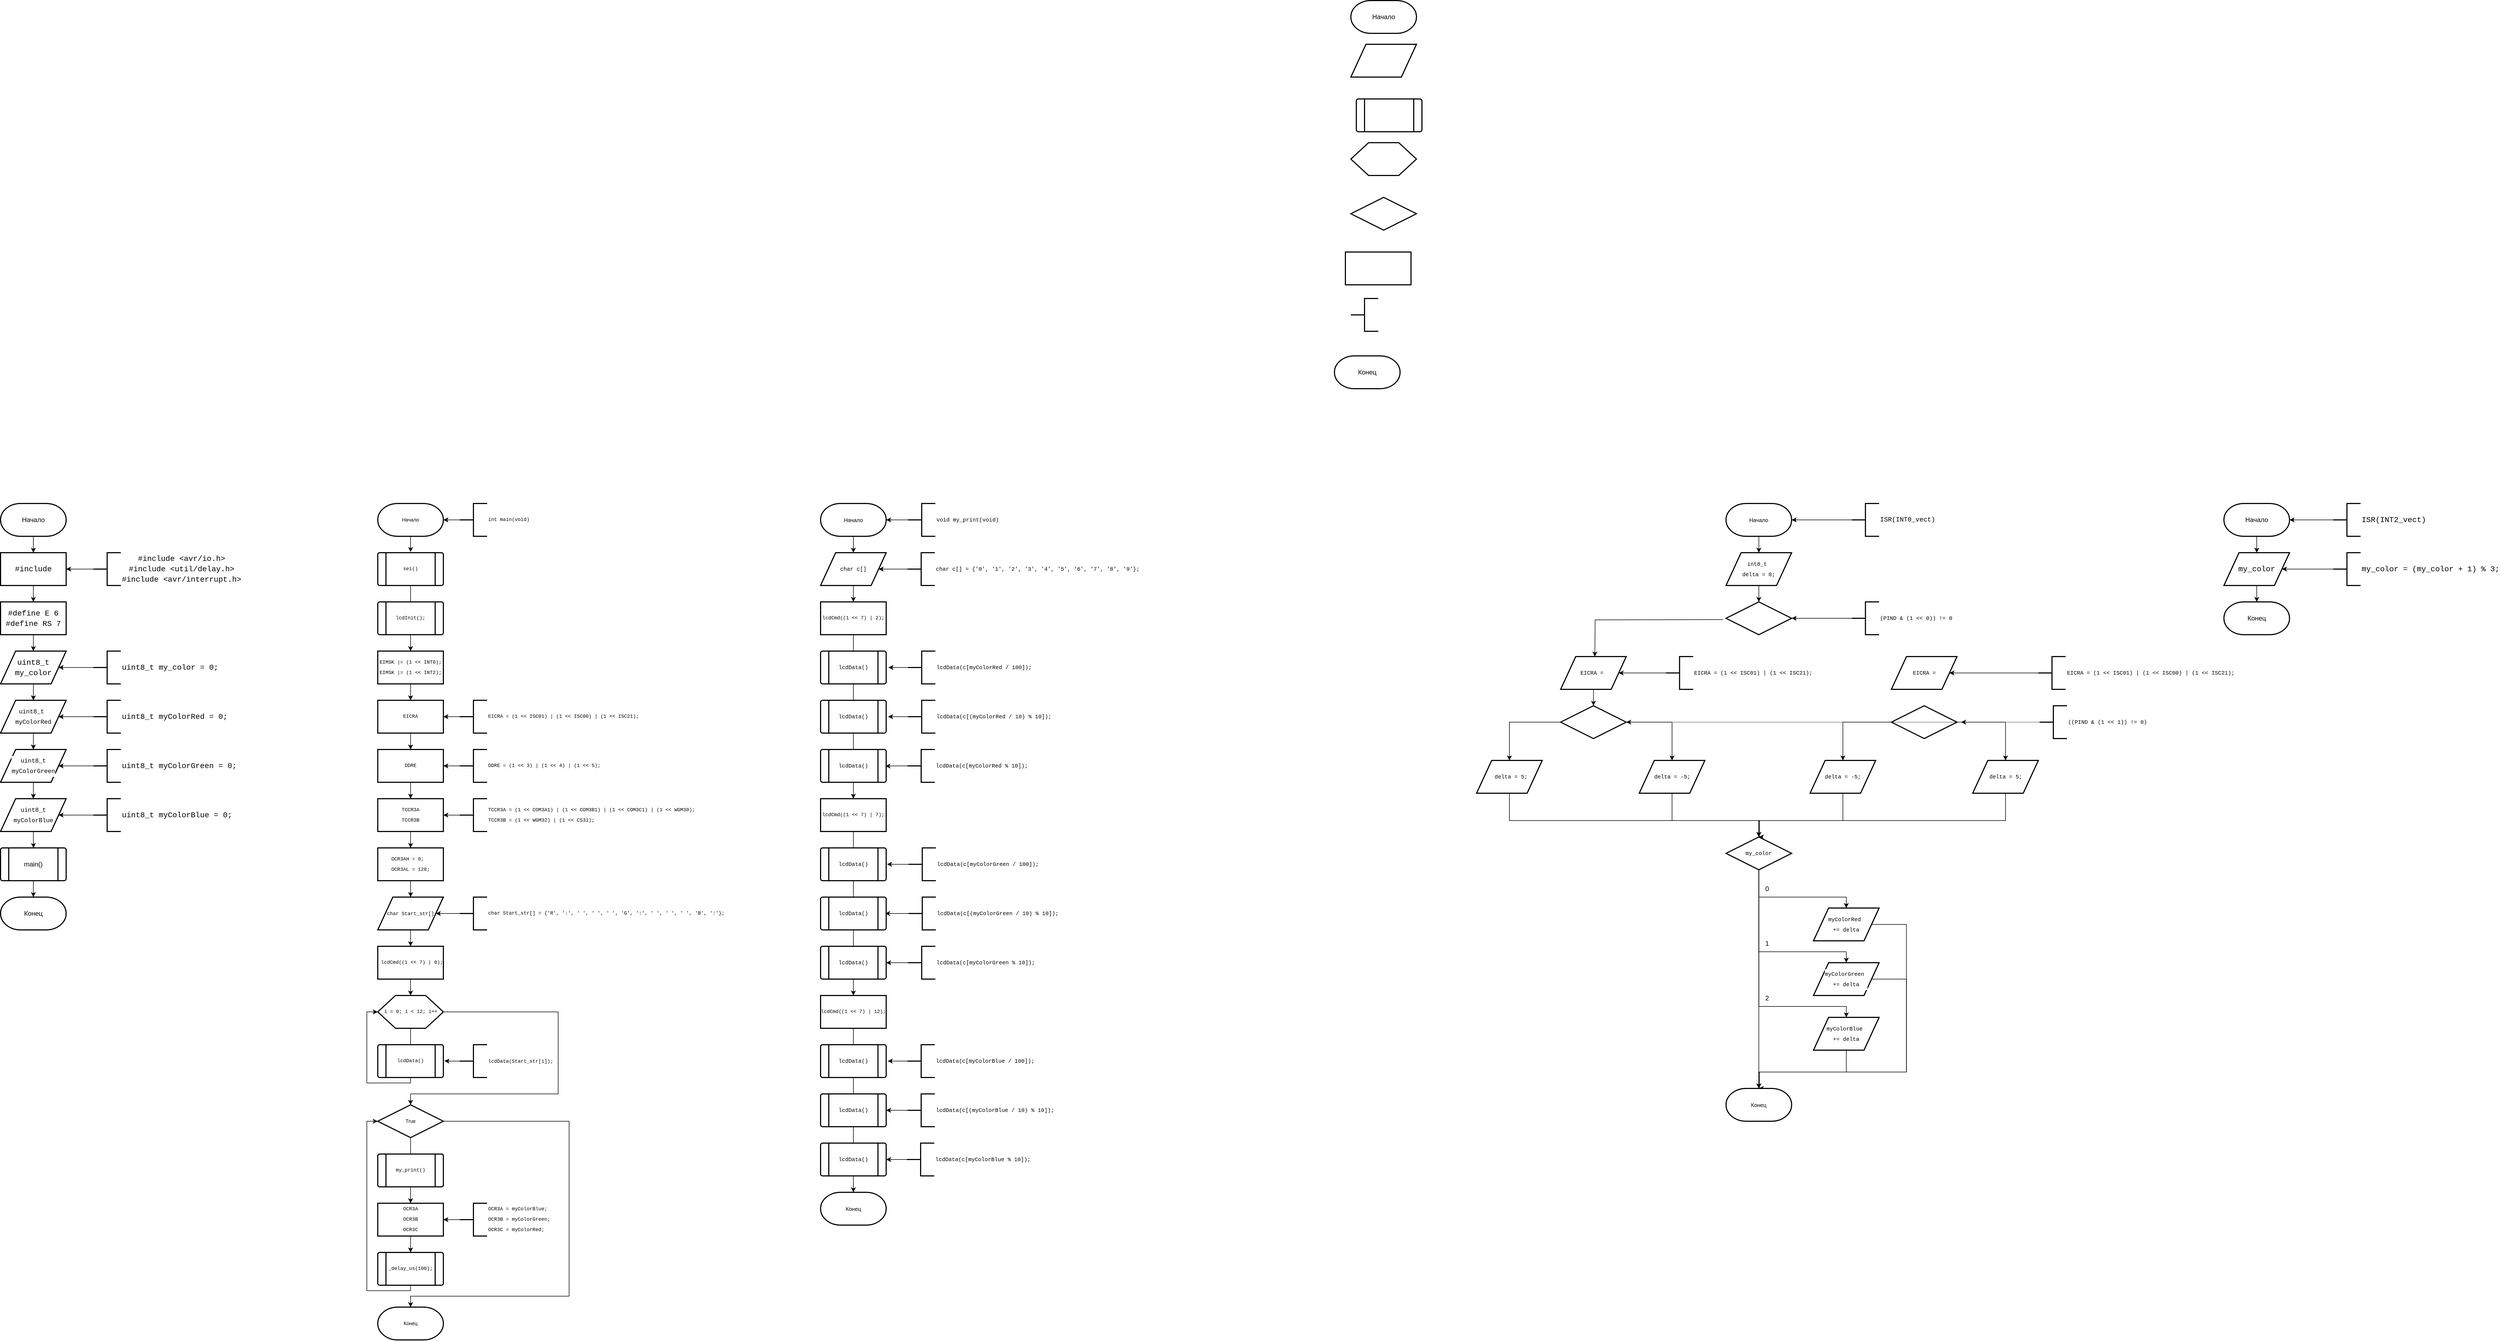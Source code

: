 <mxfile version="24.7.17">
  <diagram id="C5RBs43oDa-KdzZeNtuy" name="Page-1">
    <mxGraphModel dx="6432" dy="1834" grid="1" gridSize="10" guides="1" tooltips="1" connect="1" arrows="1" fold="1" page="1" pageScale="1" pageWidth="827" pageHeight="1169" math="0" shadow="0">
      <root>
        <mxCell id="WIyWlLk6GJQsqaUBKTNV-0" />
        <mxCell id="WIyWlLk6GJQsqaUBKTNV-1" parent="WIyWlLk6GJQsqaUBKTNV-0" />
        <mxCell id="c-FYMNN8SoDO6KDrFSgp-1" value="Конец" style="strokeWidth=2;html=1;shape=mxgraph.flowchart.terminator;whiteSpace=wrap;aspect=fixed;fillOpacity=100;perimeter=rectanglePerimeter;fixedWidth=0;noLabel=0;labelPadding=0;resizable=0;" parent="WIyWlLk6GJQsqaUBKTNV-1" vertex="1">
          <mxGeometry x="-3240" y="1680" width="120" height="60" as="geometry" />
        </mxCell>
        <mxCell id="c-FYMNN8SoDO6KDrFSgp-2" value="" style="shape=parallelogram;html=1;strokeWidth=2;perimeter=parallelogramPerimeter;whiteSpace=wrap;rounded=1;arcSize=0;size=0.23;resizable=0;" parent="WIyWlLk6GJQsqaUBKTNV-1" vertex="1">
          <mxGeometry x="-770" y="120" width="120" height="60" as="geometry" />
        </mxCell>
        <mxCell id="c-FYMNN8SoDO6KDrFSgp-3" value="" style="verticalLabelPosition=middle;verticalAlign=middle;html=1;shape=process;whiteSpace=wrap;rounded=1;size=0.125;arcSize=6;strokeColor=default;strokeWidth=2;align=center;fontFamily=Helvetica;fontSize=12;fontColor=default;fillColor=default;labelPadding=0;noLabel=0;recursiveResize=1;expand=1;movable=1;resizable=0;linejoin=round;perimeter=none;portConstraint=none;labelPosition=center;" parent="WIyWlLk6GJQsqaUBKTNV-1" vertex="1">
          <mxGeometry x="-760" y="220" width="120" height="60" as="geometry" />
        </mxCell>
        <mxCell id="c-FYMNN8SoDO6KDrFSgp-5" value="" style="rounded=0;whiteSpace=wrap;html=1;strokeColor=default;strokeWidth=2;align=center;verticalAlign=middle;fontFamily=Helvetica;fontSize=12;fontColor=default;fillColor=default;resizable=0;" parent="WIyWlLk6GJQsqaUBKTNV-1" vertex="1">
          <mxGeometry x="-780" y="500" width="120" height="60" as="geometry" />
        </mxCell>
        <mxCell id="c-FYMNN8SoDO6KDrFSgp-107" value="" style="edgeStyle=orthogonalEdgeStyle;rounded=0;orthogonalLoop=1;jettySize=auto;html=1;fontFamily=Helvetica;fontSize=12;fontColor=default;" parent="WIyWlLk6GJQsqaUBKTNV-1" source="c-FYMNN8SoDO6KDrFSgp-6" target="c-FYMNN8SoDO6KDrFSgp-80" edge="1">
          <mxGeometry relative="1" as="geometry" />
        </mxCell>
        <mxCell id="c-FYMNN8SoDO6KDrFSgp-6" value="True" style="strokeWidth=2;html=1;shape=mxgraph.flowchart.decision;whiteSpace=wrap;strokeColor=default;align=center;verticalAlign=middle;fontFamily=Helvetica;fontSize=9;fontColor=#000000;fillColor=default;resizable=0;labelBackgroundColor=default;" parent="WIyWlLk6GJQsqaUBKTNV-1" vertex="1">
          <mxGeometry x="-2550" y="2060" width="120" height="60" as="geometry" />
        </mxCell>
        <mxCell id="c-FYMNN8SoDO6KDrFSgp-7" value="" style="verticalLabelPosition=middle;verticalAlign=middle;html=1;shape=hexagon;perimeter=hexagonPerimeter2;arcSize=6;size=0.27;strokeColor=default;strokeWidth=2;align=center;fontFamily=Helvetica;fontSize=12;fontColor=default;fillColor=default;resizable=0;labelPosition=center;" parent="WIyWlLk6GJQsqaUBKTNV-1" vertex="1">
          <mxGeometry x="-770" y="300" width="120" height="60" as="geometry" />
        </mxCell>
        <mxCell id="c-FYMNN8SoDO6KDrFSgp-90" value="" style="edgeStyle=orthogonalEdgeStyle;rounded=0;orthogonalLoop=1;jettySize=auto;html=1;fontFamily=Helvetica;fontSize=12;fontColor=default;" parent="WIyWlLk6GJQsqaUBKTNV-1" source="c-FYMNN8SoDO6KDrFSgp-8" target="c-FYMNN8SoDO6KDrFSgp-51" edge="1">
          <mxGeometry relative="1" as="geometry" />
        </mxCell>
        <mxCell id="c-FYMNN8SoDO6KDrFSgp-8" value="&lt;div style=&quot;text-align: center; font-family: Consolas, &amp;quot;Courier New&amp;quot;, monospace; font-size: 9px; line-height: 19px; white-space-collapse: preserve;&quot;&gt;&lt;div style=&quot;line-height: 19px; font-size: 9px;&quot;&gt;&lt;span style=&quot;font-size: 9px;&quot;&gt;EICRA&lt;/span&gt; &lt;span style=&quot;font-size: 9px;&quot;&gt;=&lt;/span&gt; (&lt;span style=&quot;font-size: 9px;&quot;&gt;1&lt;/span&gt; &lt;span style=&quot;font-size: 9px;&quot;&gt;&amp;lt;&amp;lt;&lt;/span&gt; &lt;span style=&quot;font-size: 9px;&quot;&gt;ISC01&lt;/span&gt;) &lt;span style=&quot;font-size: 9px;&quot;&gt;|&lt;/span&gt; (&lt;span style=&quot;font-size: 9px;&quot;&gt;1&lt;/span&gt; &lt;span style=&quot;font-size: 9px;&quot;&gt;&amp;lt;&amp;lt;&lt;/span&gt; &lt;span style=&quot;font-size: 9px;&quot;&gt;ISC00&lt;/span&gt;) &lt;span style=&quot;font-size: 9px;&quot;&gt;|&lt;/span&gt; (&lt;span style=&quot;font-size: 9px;&quot;&gt;1&lt;/span&gt; &lt;span style=&quot;font-size: 9px;&quot;&gt;&amp;lt;&amp;lt;&lt;/span&gt; &lt;span style=&quot;font-size: 9px;&quot;&gt;ISC21&lt;/span&gt;);&lt;/div&gt;&lt;/div&gt;" style="strokeWidth=2;html=1;shape=mxgraph.flowchart.annotation_2;align=left;labelPosition=right;pointerEvents=1;strokeColor=default;verticalAlign=middle;fontFamily=Helvetica;fontSize=9;fontColor=#000000;fillColor=default;resizable=1;labelBackgroundColor=default;" parent="WIyWlLk6GJQsqaUBKTNV-1" vertex="1">
          <mxGeometry x="-2400" y="1320" width="50" height="60" as="geometry" />
        </mxCell>
        <mxCell id="c-FYMNN8SoDO6KDrFSgp-34" value="" style="edgeStyle=orthogonalEdgeStyle;rounded=0;orthogonalLoop=1;jettySize=auto;html=1;fontFamily=Helvetica;fontSize=12;fontColor=default;" parent="WIyWlLk6GJQsqaUBKTNV-1" source="c-FYMNN8SoDO6KDrFSgp-9" target="c-FYMNN8SoDO6KDrFSgp-10" edge="1">
          <mxGeometry relative="1" as="geometry" />
        </mxCell>
        <mxCell id="c-FYMNN8SoDO6KDrFSgp-9" value="Начало" style="strokeWidth=2;html=1;shape=mxgraph.flowchart.terminator;whiteSpace=wrap;aspect=fixed;fillOpacity=100;perimeter=rectanglePerimeter;fixedWidth=0;noLabel=0;labelPadding=0;resizable=0;" parent="WIyWlLk6GJQsqaUBKTNV-1" vertex="1">
          <mxGeometry x="-3240" y="960" width="120" height="60" as="geometry" />
        </mxCell>
        <mxCell id="c-FYMNN8SoDO6KDrFSgp-35" value="" style="edgeStyle=orthogonalEdgeStyle;rounded=0;orthogonalLoop=1;jettySize=auto;html=1;fontFamily=Helvetica;fontSize=12;fontColor=default;" parent="WIyWlLk6GJQsqaUBKTNV-1" source="c-FYMNN8SoDO6KDrFSgp-10" target="c-FYMNN8SoDO6KDrFSgp-13" edge="1">
          <mxGeometry relative="1" as="geometry" />
        </mxCell>
        <mxCell id="c-FYMNN8SoDO6KDrFSgp-10" value="&lt;div style=&quot;font-family: Consolas, &amp;quot;Courier New&amp;quot;, monospace; font-size: 14px; line-height: 19px; white-space: pre;&quot;&gt;&lt;span style=&quot;background-color: rgb(255, 255, 255);&quot;&gt;#include&lt;/span&gt;&lt;/div&gt;" style="rounded=0;whiteSpace=wrap;html=1;strokeColor=default;strokeWidth=2;align=center;verticalAlign=middle;fontFamily=Helvetica;fontSize=12;fontColor=default;fillColor=default;resizable=0;" parent="WIyWlLk6GJQsqaUBKTNV-1" vertex="1">
          <mxGeometry x="-3240" y="1050" width="120" height="60" as="geometry" />
        </mxCell>
        <mxCell id="c-FYMNN8SoDO6KDrFSgp-12" value="" style="edgeStyle=orthogonalEdgeStyle;rounded=0;orthogonalLoop=1;jettySize=auto;html=1;fontFamily=Helvetica;fontSize=12;fontColor=default;" parent="WIyWlLk6GJQsqaUBKTNV-1" source="c-FYMNN8SoDO6KDrFSgp-11" target="c-FYMNN8SoDO6KDrFSgp-10" edge="1">
          <mxGeometry relative="1" as="geometry" />
        </mxCell>
        <mxCell id="c-FYMNN8SoDO6KDrFSgp-11" value="&lt;div style=&quot;text-align: center; font-family: Consolas, &amp;quot;Courier New&amp;quot;, monospace; font-size: 14px; line-height: 19px; white-space-collapse: preserve;&quot;&gt;#include &amp;lt;avr/io.h&amp;gt;&lt;/div&gt;&lt;div style=&quot;text-align: center; font-family: Consolas, &amp;quot;Courier New&amp;quot;, monospace; font-size: 14px; line-height: 19px; white-space-collapse: preserve;&quot;&gt;&lt;div style=&quot;line-height: 19px;&quot;&gt;#include &amp;lt;util/delay.h&amp;gt;&lt;/div&gt;&lt;div style=&quot;line-height: 19px;&quot;&gt;&lt;div style=&quot;line-height: 19px;&quot;&gt;#include &amp;lt;avr/interrupt.h&amp;gt;&lt;/div&gt;&lt;/div&gt;&lt;/div&gt;" style="strokeWidth=2;html=1;shape=mxgraph.flowchart.annotation_2;align=left;labelPosition=right;pointerEvents=1;strokeColor=default;verticalAlign=middle;fontFamily=Helvetica;fontSize=12;fontColor=default;fillColor=default;resizable=1;" parent="WIyWlLk6GJQsqaUBKTNV-1" vertex="1">
          <mxGeometry x="-3070" y="1050" width="50" height="60" as="geometry" />
        </mxCell>
        <mxCell id="c-FYMNN8SoDO6KDrFSgp-36" value="" style="edgeStyle=orthogonalEdgeStyle;rounded=0;orthogonalLoop=1;jettySize=auto;html=1;fontFamily=Helvetica;fontSize=12;fontColor=default;" parent="WIyWlLk6GJQsqaUBKTNV-1" source="c-FYMNN8SoDO6KDrFSgp-13" target="c-FYMNN8SoDO6KDrFSgp-14" edge="1">
          <mxGeometry relative="1" as="geometry" />
        </mxCell>
        <mxCell id="c-FYMNN8SoDO6KDrFSgp-13" value="&lt;div style=&quot;font-family: Consolas, &amp;quot;Courier New&amp;quot;, monospace; font-size: 14px; line-height: 19px; white-space: pre;&quot;&gt;&lt;div style=&quot;&quot;&gt;&lt;font style=&quot;background-color: rgb(255, 255, 255);&quot;&gt;#define E 6&lt;/font&gt;&lt;/div&gt;&lt;div style=&quot;&quot;&gt;&lt;font style=&quot;background-color: rgb(255, 255, 255);&quot;&gt;#define RS 7&lt;/font&gt;&lt;/div&gt;&lt;/div&gt;" style="rounded=0;whiteSpace=wrap;html=1;strokeColor=default;strokeWidth=2;align=center;verticalAlign=middle;fontFamily=Helvetica;fontSize=12;fontColor=default;fillColor=default;resizable=0;" parent="WIyWlLk6GJQsqaUBKTNV-1" vertex="1">
          <mxGeometry x="-3240" y="1140" width="120" height="60" as="geometry" />
        </mxCell>
        <mxCell id="c-FYMNN8SoDO6KDrFSgp-37" value="" style="edgeStyle=orthogonalEdgeStyle;rounded=0;orthogonalLoop=1;jettySize=auto;html=1;fontFamily=Helvetica;fontSize=12;fontColor=default;" parent="WIyWlLk6GJQsqaUBKTNV-1" source="c-FYMNN8SoDO6KDrFSgp-14" target="c-FYMNN8SoDO6KDrFSgp-19" edge="1">
          <mxGeometry relative="1" as="geometry" />
        </mxCell>
        <mxCell id="c-FYMNN8SoDO6KDrFSgp-14" value="&lt;div style=&quot;font-family: Consolas, &amp;quot;Courier New&amp;quot;, monospace; font-size: 14px; line-height: 19px; white-space: pre;&quot;&gt;&lt;span style=&quot;background-color: rgb(255, 255, 255);&quot;&gt;uint8_t&lt;/span&gt;&lt;/div&gt;&lt;div style=&quot;font-family: Consolas, &amp;quot;Courier New&amp;quot;, monospace; font-size: 14px; line-height: 19px; white-space: pre;&quot;&gt;&lt;span style=&quot;background-color: rgb(255, 255, 255);&quot;&gt;my_color&lt;/span&gt;&lt;/div&gt;" style="shape=parallelogram;html=1;strokeWidth=2;perimeter=parallelogramPerimeter;whiteSpace=wrap;rounded=1;arcSize=0;size=0.23;resizable=0;" parent="WIyWlLk6GJQsqaUBKTNV-1" vertex="1">
          <mxGeometry x="-3240" y="1230" width="120" height="60" as="geometry" />
        </mxCell>
        <mxCell id="c-FYMNN8SoDO6KDrFSgp-16" value="" style="edgeStyle=orthogonalEdgeStyle;rounded=0;orthogonalLoop=1;jettySize=auto;html=1;fontFamily=Helvetica;fontSize=12;fontColor=default;" parent="WIyWlLk6GJQsqaUBKTNV-1" source="c-FYMNN8SoDO6KDrFSgp-15" target="c-FYMNN8SoDO6KDrFSgp-14" edge="1">
          <mxGeometry relative="1" as="geometry" />
        </mxCell>
        <mxCell id="c-FYMNN8SoDO6KDrFSgp-15" value="&lt;div style=&quot;text-align: center; font-family: Consolas, &amp;quot;Courier New&amp;quot;, monospace; font-size: 14px; line-height: 19px; white-space-collapse: preserve;&quot;&gt;&lt;div style=&quot;line-height: 19px;&quot;&gt;&lt;span style=&quot;background-color: rgb(255, 255, 255);&quot;&gt;uint8_t my_color = 0;&lt;/span&gt;&lt;/div&gt;&lt;/div&gt;" style="strokeWidth=2;html=1;shape=mxgraph.flowchart.annotation_2;align=left;labelPosition=right;pointerEvents=1;strokeColor=default;verticalAlign=middle;fontFamily=Helvetica;fontSize=12;fontColor=default;fillColor=default;resizable=1;" parent="WIyWlLk6GJQsqaUBKTNV-1" vertex="1">
          <mxGeometry x="-3070" y="1230" width="50" height="60" as="geometry" />
        </mxCell>
        <mxCell id="c-FYMNN8SoDO6KDrFSgp-38" value="" style="edgeStyle=orthogonalEdgeStyle;rounded=0;orthogonalLoop=1;jettySize=auto;html=1;fontFamily=Helvetica;fontSize=12;fontColor=default;" parent="WIyWlLk6GJQsqaUBKTNV-1" source="c-FYMNN8SoDO6KDrFSgp-19" target="c-FYMNN8SoDO6KDrFSgp-21" edge="1">
          <mxGeometry relative="1" as="geometry" />
        </mxCell>
        <mxCell id="c-FYMNN8SoDO6KDrFSgp-19" value="&lt;div style=&quot;font-family: Consolas, &amp;quot;Courier New&amp;quot;, monospace; font-size: 11px; line-height: 19px; white-space: pre;&quot;&gt;&lt;span style=&quot;font-size: 11px;&quot;&gt;uint8_t&lt;/span&gt; &lt;/div&gt;&lt;div style=&quot;font-family: Consolas, &amp;quot;Courier New&amp;quot;, monospace; font-size: 11px; line-height: 19px; white-space: pre;&quot;&gt;&lt;span style=&quot;font-size: 11px;&quot;&gt;myColorRed&lt;/span&gt;&lt;/div&gt;" style="shape=parallelogram;html=1;strokeWidth=2;perimeter=parallelogramPerimeter;whiteSpace=wrap;rounded=1;arcSize=0;size=0.23;resizable=0;fontColor=#000000;labelBackgroundColor=default;fontSize=11;" parent="WIyWlLk6GJQsqaUBKTNV-1" vertex="1">
          <mxGeometry x="-3240" y="1320" width="120" height="60" as="geometry" />
        </mxCell>
        <mxCell id="c-FYMNN8SoDO6KDrFSgp-41" value="" style="edgeStyle=orthogonalEdgeStyle;rounded=0;orthogonalLoop=1;jettySize=auto;html=1;fontFamily=Helvetica;fontSize=12;fontColor=default;entryX=0.503;entryY=0.003;entryDx=0;entryDy=0;entryPerimeter=0;" parent="WIyWlLk6GJQsqaUBKTNV-1" source="c-FYMNN8SoDO6KDrFSgp-20" target="c-FYMNN8SoDO6KDrFSgp-32" edge="1">
          <mxGeometry relative="1" as="geometry" />
        </mxCell>
        <mxCell id="c-FYMNN8SoDO6KDrFSgp-20" value="&lt;div style=&quot;font-family: Consolas, &amp;quot;Courier New&amp;quot;, monospace; font-size: 11px; line-height: 19px; white-space: pre;&quot;&gt;&lt;span style=&quot;font-size: 11px;&quot;&gt;uint8_t&lt;/span&gt;&lt;/div&gt;&lt;div style=&quot;font-family: Consolas, &amp;quot;Courier New&amp;quot;, monospace; font-size: 11px; line-height: 19px; white-space: pre;&quot;&gt;&lt;span style=&quot;font-size: 11px;&quot;&gt;myColorBlue&lt;/span&gt;&lt;/div&gt;" style="shape=parallelogram;html=1;strokeWidth=2;perimeter=parallelogramPerimeter;whiteSpace=wrap;rounded=1;arcSize=0;size=0.23;resizable=0;fontColor=#000000;labelBackgroundColor=default;fontSize=11;" parent="WIyWlLk6GJQsqaUBKTNV-1" vertex="1">
          <mxGeometry x="-3240" y="1500" width="120" height="60" as="geometry" />
        </mxCell>
        <mxCell id="c-FYMNN8SoDO6KDrFSgp-39" value="" style="edgeStyle=orthogonalEdgeStyle;rounded=0;orthogonalLoop=1;jettySize=auto;html=1;fontFamily=Helvetica;fontSize=12;fontColor=default;" parent="WIyWlLk6GJQsqaUBKTNV-1" source="c-FYMNN8SoDO6KDrFSgp-21" target="c-FYMNN8SoDO6KDrFSgp-20" edge="1">
          <mxGeometry relative="1" as="geometry" />
        </mxCell>
        <mxCell id="c-FYMNN8SoDO6KDrFSgp-21" value="&lt;div style=&quot;font-family: Consolas, &amp;quot;Courier New&amp;quot;, monospace; font-size: 11px; line-height: 19px; white-space: pre;&quot;&gt;&lt;span style=&quot;font-size: 11px;&quot;&gt;uint8_t&lt;/span&gt;&lt;/div&gt;&lt;div style=&quot;font-family: Consolas, &amp;quot;Courier New&amp;quot;, monospace; font-size: 11px; line-height: 19px; white-space: pre;&quot;&gt;&lt;span style=&quot;font-size: 11px;&quot;&gt;myColorGreen&lt;/span&gt;&lt;/div&gt;" style="shape=parallelogram;html=1;strokeWidth=2;perimeter=parallelogramPerimeter;whiteSpace=wrap;rounded=1;arcSize=0;size=0.23;resizable=0;fontColor=#000000;labelBackgroundColor=default;fontSize=11;" parent="WIyWlLk6GJQsqaUBKTNV-1" vertex="1">
          <mxGeometry x="-3240" y="1410" width="120" height="60" as="geometry" />
        </mxCell>
        <mxCell id="c-FYMNN8SoDO6KDrFSgp-25" value="" style="edgeStyle=orthogonalEdgeStyle;rounded=0;orthogonalLoop=1;jettySize=auto;html=1;fontFamily=Helvetica;fontSize=12;fontColor=default;" parent="WIyWlLk6GJQsqaUBKTNV-1" source="c-FYMNN8SoDO6KDrFSgp-22" target="c-FYMNN8SoDO6KDrFSgp-19" edge="1">
          <mxGeometry relative="1" as="geometry" />
        </mxCell>
        <mxCell id="c-FYMNN8SoDO6KDrFSgp-22" value="&lt;div style=&quot;text-align: center; font-family: Consolas, &amp;quot;Courier New&amp;quot;, monospace; font-size: 14px; line-height: 19px; white-space-collapse: preserve;&quot;&gt;&lt;div style=&quot;line-height: 19px;&quot;&gt;&lt;div&gt;&lt;span style=&quot;&quot;&gt;uint8_t&lt;/span&gt; &lt;span style=&quot;&quot;&gt;myColorRed&lt;/span&gt; &lt;span style=&quot;&quot;&gt;=&lt;/span&gt; &lt;span style=&quot;&quot;&gt;0&lt;/span&gt;;&lt;/div&gt;&lt;div&gt;&lt;span style=&quot;&quot;&gt;&lt;/span&gt;&lt;/div&gt;&lt;/div&gt;&lt;/div&gt;" style="strokeWidth=2;html=1;shape=mxgraph.flowchart.annotation_2;align=left;labelPosition=right;pointerEvents=1;strokeColor=default;verticalAlign=middle;fontFamily=Helvetica;fontSize=12;fontColor=#000000;fillColor=default;resizable=1;labelBackgroundColor=default;" parent="WIyWlLk6GJQsqaUBKTNV-1" vertex="1">
          <mxGeometry x="-3070" y="1320" width="50" height="60" as="geometry" />
        </mxCell>
        <mxCell id="c-FYMNN8SoDO6KDrFSgp-26" value="" style="edgeStyle=orthogonalEdgeStyle;rounded=0;orthogonalLoop=1;jettySize=auto;html=1;fontFamily=Helvetica;fontSize=12;fontColor=default;" parent="WIyWlLk6GJQsqaUBKTNV-1" source="c-FYMNN8SoDO6KDrFSgp-23" target="c-FYMNN8SoDO6KDrFSgp-21" edge="1">
          <mxGeometry relative="1" as="geometry" />
        </mxCell>
        <mxCell id="c-FYMNN8SoDO6KDrFSgp-23" value="&lt;div style=&quot;text-align: center; font-family: Consolas, &amp;quot;Courier New&amp;quot;, monospace; font-size: 14px; line-height: 19px; white-space-collapse: preserve;&quot;&gt;&lt;div style=&quot;line-height: 19px;&quot;&gt;&lt;div&gt;&lt;span style=&quot;&quot;&gt;uint8_t&lt;/span&gt; &lt;span style=&quot;&quot;&gt;myColorGreen&lt;/span&gt; &lt;span style=&quot;&quot;&gt;=&lt;/span&gt; &lt;span style=&quot;&quot;&gt;0&lt;/span&gt;;&lt;/div&gt;&lt;div&gt;&lt;span style=&quot;&quot;&gt;&lt;/span&gt;&lt;/div&gt;&lt;/div&gt;&lt;/div&gt;" style="strokeWidth=2;html=1;shape=mxgraph.flowchart.annotation_2;align=left;labelPosition=right;pointerEvents=1;strokeColor=default;verticalAlign=middle;fontFamily=Helvetica;fontSize=12;fontColor=#000000;fillColor=default;resizable=1;labelBackgroundColor=default;" parent="WIyWlLk6GJQsqaUBKTNV-1" vertex="1">
          <mxGeometry x="-3070" y="1410" width="50" height="60" as="geometry" />
        </mxCell>
        <mxCell id="c-FYMNN8SoDO6KDrFSgp-27" value="" style="edgeStyle=orthogonalEdgeStyle;rounded=0;orthogonalLoop=1;jettySize=auto;html=1;fontFamily=Helvetica;fontSize=12;fontColor=default;" parent="WIyWlLk6GJQsqaUBKTNV-1" source="c-FYMNN8SoDO6KDrFSgp-24" target="c-FYMNN8SoDO6KDrFSgp-20" edge="1">
          <mxGeometry relative="1" as="geometry" />
        </mxCell>
        <mxCell id="c-FYMNN8SoDO6KDrFSgp-24" value="&lt;div style=&quot;text-align: center; font-family: Consolas, &amp;quot;Courier New&amp;quot;, monospace; font-size: 14px; line-height: 19px; white-space-collapse: preserve;&quot;&gt;&lt;div style=&quot;line-height: 19px;&quot;&gt;&lt;div&gt;&lt;span style=&quot;&quot;&gt;uint8_t&lt;/span&gt; &lt;span style=&quot;&quot;&gt;myColorBlue&lt;/span&gt; &lt;span style=&quot;&quot;&gt;=&lt;/span&gt; &lt;span style=&quot;&quot;&gt;0&lt;/span&gt;;&lt;/div&gt;&lt;/div&gt;&lt;/div&gt;" style="strokeWidth=2;html=1;shape=mxgraph.flowchart.annotation_2;align=left;labelPosition=right;pointerEvents=1;strokeColor=default;verticalAlign=middle;fontFamily=Helvetica;fontSize=12;fontColor=#000000;fillColor=default;resizable=1;labelBackgroundColor=default;" parent="WIyWlLk6GJQsqaUBKTNV-1" vertex="1">
          <mxGeometry x="-3070" y="1500" width="50" height="60" as="geometry" />
        </mxCell>
        <mxCell id="c-FYMNN8SoDO6KDrFSgp-42" value="" style="edgeStyle=orthogonalEdgeStyle;rounded=0;orthogonalLoop=1;jettySize=auto;html=1;fontFamily=Helvetica;fontSize=12;fontColor=default;" parent="WIyWlLk6GJQsqaUBKTNV-1" source="c-FYMNN8SoDO6KDrFSgp-32" target="c-FYMNN8SoDO6KDrFSgp-1" edge="1">
          <mxGeometry relative="1" as="geometry" />
        </mxCell>
        <mxCell id="c-FYMNN8SoDO6KDrFSgp-32" value="main()" style="verticalLabelPosition=middle;verticalAlign=middle;html=1;shape=process;whiteSpace=wrap;rounded=1;size=0.125;arcSize=6;strokeColor=default;strokeWidth=2;align=center;fontFamily=Helvetica;fontSize=12;fontColor=default;fillColor=default;labelPadding=0;noLabel=0;recursiveResize=1;expand=1;movable=1;resizable=0;linejoin=round;perimeter=none;portConstraint=none;labelPosition=center;" parent="WIyWlLk6GJQsqaUBKTNV-1" vertex="1">
          <mxGeometry x="-3240" y="1590" width="120" height="60" as="geometry" />
        </mxCell>
        <mxCell id="c-FYMNN8SoDO6KDrFSgp-43" value="Начало" style="strokeWidth=2;html=1;shape=mxgraph.flowchart.terminator;whiteSpace=wrap;aspect=fixed;fillOpacity=100;perimeter=rectanglePerimeter;fixedWidth=0;noLabel=0;labelPadding=0;resizable=0;" parent="WIyWlLk6GJQsqaUBKTNV-1" vertex="1">
          <mxGeometry x="-770" y="40" width="120" height="60" as="geometry" />
        </mxCell>
        <mxCell id="c-FYMNN8SoDO6KDrFSgp-45" value="Конец" style="strokeWidth=2;html=1;shape=mxgraph.flowchart.terminator;whiteSpace=wrap;aspect=fixed;fillOpacity=100;perimeter=rectanglePerimeter;fixedWidth=0;noLabel=0;labelPadding=0;resizable=0;" parent="WIyWlLk6GJQsqaUBKTNV-1" vertex="1">
          <mxGeometry x="-800" y="690" width="120" height="60" as="geometry" />
        </mxCell>
        <mxCell id="c-FYMNN8SoDO6KDrFSgp-86" value="" style="edgeStyle=orthogonalEdgeStyle;rounded=0;orthogonalLoop=1;jettySize=auto;html=1;fontFamily=Helvetica;fontSize=12;fontColor=default;entryX=0.501;entryY=-0.02;entryDx=0;entryDy=0;entryPerimeter=0;" parent="WIyWlLk6GJQsqaUBKTNV-1" source="c-FYMNN8SoDO6KDrFSgp-46" target="c-FYMNN8SoDO6KDrFSgp-49" edge="1">
          <mxGeometry relative="1" as="geometry" />
        </mxCell>
        <mxCell id="c-FYMNN8SoDO6KDrFSgp-46" value="Начало" style="strokeWidth=2;html=1;shape=mxgraph.flowchart.terminator;whiteSpace=wrap;aspect=fixed;fillOpacity=100;perimeter=rectanglePerimeter;fixedWidth=0;labelPadding=0;resizable=0;fontColor=#000000;labelBackgroundColor=default;fontSize=9;" parent="WIyWlLk6GJQsqaUBKTNV-1" vertex="1">
          <mxGeometry x="-2550" y="960" width="120" height="60" as="geometry" />
        </mxCell>
        <mxCell id="c-FYMNN8SoDO6KDrFSgp-87" value="" style="edgeStyle=orthogonalEdgeStyle;rounded=0;orthogonalLoop=1;jettySize=auto;html=1;fontFamily=Helvetica;fontSize=12;fontColor=default;" parent="WIyWlLk6GJQsqaUBKTNV-1" source="c-FYMNN8SoDO6KDrFSgp-49" target="c-FYMNN8SoDO6KDrFSgp-57" edge="1">
          <mxGeometry relative="1" as="geometry" />
        </mxCell>
        <mxCell id="c-FYMNN8SoDO6KDrFSgp-49" value="&lt;div style=&quot;font-family: Consolas, &amp;quot;Courier New&amp;quot;, monospace; font-size: 9px; line-height: 19px; white-space: pre;&quot;&gt;&lt;span style=&quot;font-size: 9px;&quot;&gt;sei&lt;/span&gt;()&lt;/div&gt;" style="verticalLabelPosition=middle;verticalAlign=middle;html=1;shape=process;whiteSpace=wrap;rounded=1;size=0.125;arcSize=6;strokeColor=default;strokeWidth=2;align=center;fontFamily=Helvetica;fontSize=9;fontColor=#000000;fillColor=default;labelPadding=0;recursiveResize=1;expand=1;movable=1;resizable=0;linejoin=round;perimeter=none;portConstraint=none;labelPosition=center;labelBackgroundColor=default;" parent="WIyWlLk6GJQsqaUBKTNV-1" vertex="1">
          <mxGeometry x="-2550" y="1050" width="120" height="60" as="geometry" />
        </mxCell>
        <mxCell id="c-FYMNN8SoDO6KDrFSgp-89" value="" style="edgeStyle=orthogonalEdgeStyle;rounded=0;orthogonalLoop=1;jettySize=auto;html=1;fontFamily=Helvetica;fontSize=12;fontColor=default;" parent="WIyWlLk6GJQsqaUBKTNV-1" source="c-FYMNN8SoDO6KDrFSgp-50" target="c-FYMNN8SoDO6KDrFSgp-51" edge="1">
          <mxGeometry relative="1" as="geometry" />
        </mxCell>
        <mxCell id="c-FYMNN8SoDO6KDrFSgp-50" value="&lt;div style=&quot;font-family: Consolas, &amp;quot;Courier New&amp;quot;, monospace; font-size: 9px; line-height: 19px; white-space: pre;&quot;&gt;&lt;div style=&quot;font-size: 9px;&quot;&gt;&lt;span style=&quot;font-size: 9px;&quot;&gt;EIMSK&lt;/span&gt; &lt;span style=&quot;font-size: 9px;&quot;&gt;|=&lt;/span&gt; (&lt;span style=&quot;font-size: 9px;&quot;&gt;1&lt;/span&gt; &lt;span style=&quot;font-size: 9px;&quot;&gt;&amp;lt;&amp;lt;&lt;/span&gt; &lt;span style=&quot;font-size: 9px;&quot;&gt;INT0&lt;/span&gt;);&lt;/div&gt;&lt;div style=&quot;font-size: 9px;&quot;&gt;&lt;span style=&quot;font-size: 9px;&quot;&gt;EIMSK&lt;/span&gt; &lt;span style=&quot;font-size: 9px;&quot;&gt;|=&lt;/span&gt; (&lt;span style=&quot;font-size: 9px;&quot;&gt;1&lt;/span&gt; &lt;span style=&quot;font-size: 9px;&quot;&gt;&amp;lt;&amp;lt;&lt;/span&gt; &lt;span style=&quot;font-size: 9px;&quot;&gt;INT2&lt;/span&gt;);&lt;/div&gt;&lt;/div&gt;" style="rounded=0;whiteSpace=wrap;html=1;strokeColor=default;strokeWidth=2;align=center;verticalAlign=middle;fontFamily=Helvetica;fontSize=9;fontColor=#000000;fillColor=default;resizable=0;labelBackgroundColor=default;" parent="WIyWlLk6GJQsqaUBKTNV-1" vertex="1">
          <mxGeometry x="-2550" y="1230" width="120" height="60" as="geometry" />
        </mxCell>
        <mxCell id="c-FYMNN8SoDO6KDrFSgp-92" value="" style="edgeStyle=orthogonalEdgeStyle;rounded=0;orthogonalLoop=1;jettySize=auto;html=1;fontFamily=Helvetica;fontSize=12;fontColor=default;" parent="WIyWlLk6GJQsqaUBKTNV-1" source="c-FYMNN8SoDO6KDrFSgp-51" target="c-FYMNN8SoDO6KDrFSgp-52" edge="1">
          <mxGeometry relative="1" as="geometry" />
        </mxCell>
        <mxCell id="c-FYMNN8SoDO6KDrFSgp-51" value="&lt;div style=&quot;font-family: Consolas, &amp;quot;Courier New&amp;quot;, monospace; font-size: 9px; line-height: 19px; white-space: pre;&quot;&gt;&lt;span style=&quot;font-size: 9px;&quot;&gt;EICRA&lt;/span&gt;&lt;/div&gt;" style="rounded=0;whiteSpace=wrap;html=1;strokeColor=default;strokeWidth=2;align=center;verticalAlign=middle;fontFamily=Helvetica;fontSize=9;fontColor=#000000;fillColor=default;resizable=0;labelBackgroundColor=default;" parent="WIyWlLk6GJQsqaUBKTNV-1" vertex="1">
          <mxGeometry x="-2550" y="1320" width="120" height="60" as="geometry" />
        </mxCell>
        <mxCell id="c-FYMNN8SoDO6KDrFSgp-93" value="" style="edgeStyle=orthogonalEdgeStyle;rounded=0;orthogonalLoop=1;jettySize=auto;html=1;fontFamily=Helvetica;fontSize=12;fontColor=default;" parent="WIyWlLk6GJQsqaUBKTNV-1" source="c-FYMNN8SoDO6KDrFSgp-52" target="c-FYMNN8SoDO6KDrFSgp-53" edge="1">
          <mxGeometry relative="1" as="geometry" />
        </mxCell>
        <mxCell id="c-FYMNN8SoDO6KDrFSgp-52" value="&lt;div style=&quot;font-family: Consolas, &amp;quot;Courier New&amp;quot;, monospace; font-size: 9px; line-height: 19px; white-space: pre;&quot;&gt;&lt;span style=&quot;font-size: 9px;&quot;&gt;DDRE&lt;/span&gt;&lt;/div&gt;" style="rounded=0;whiteSpace=wrap;html=1;strokeColor=default;strokeWidth=2;align=center;verticalAlign=middle;fontFamily=Helvetica;fontSize=9;fontColor=#000000;fillColor=default;resizable=0;labelBackgroundColor=default;" parent="WIyWlLk6GJQsqaUBKTNV-1" vertex="1">
          <mxGeometry x="-2550" y="1410" width="120" height="60" as="geometry" />
        </mxCell>
        <mxCell id="c-FYMNN8SoDO6KDrFSgp-94" value="" style="edgeStyle=orthogonalEdgeStyle;rounded=0;orthogonalLoop=1;jettySize=auto;html=1;fontFamily=Helvetica;fontSize=12;fontColor=default;" parent="WIyWlLk6GJQsqaUBKTNV-1" source="c-FYMNN8SoDO6KDrFSgp-53" target="c-FYMNN8SoDO6KDrFSgp-54" edge="1">
          <mxGeometry relative="1" as="geometry" />
        </mxCell>
        <mxCell id="c-FYMNN8SoDO6KDrFSgp-53" value="&lt;div style=&quot;font-family: Consolas, &amp;quot;Courier New&amp;quot;, monospace; font-size: 9px; line-height: 19px; white-space: pre;&quot;&gt;&lt;span style=&quot;font-size: 9px;&quot;&gt;TCCR3A&lt;/span&gt;&lt;/div&gt;&lt;div style=&quot;font-family: Consolas, &amp;quot;Courier New&amp;quot;, monospace; font-size: 9px; line-height: 19px; white-space: pre;&quot;&gt;&lt;div style=&quot;line-height: 19px; font-size: 9px;&quot;&gt;&lt;span style=&quot;font-size: 9px;&quot;&gt;TCCR3B&lt;/span&gt;&lt;/div&gt;&lt;/div&gt;" style="rounded=0;whiteSpace=wrap;html=1;strokeColor=default;strokeWidth=2;align=center;verticalAlign=middle;fontFamily=Helvetica;fontSize=9;fontColor=#000000;fillColor=default;resizable=0;labelBackgroundColor=default;" parent="WIyWlLk6GJQsqaUBKTNV-1" vertex="1">
          <mxGeometry x="-2550" y="1500" width="120" height="60" as="geometry" />
        </mxCell>
        <mxCell id="c-FYMNN8SoDO6KDrFSgp-96" value="" style="edgeStyle=orthogonalEdgeStyle;rounded=0;orthogonalLoop=1;jettySize=auto;html=1;fontFamily=Helvetica;fontSize=12;fontColor=default;" parent="WIyWlLk6GJQsqaUBKTNV-1" source="c-FYMNN8SoDO6KDrFSgp-54" target="c-FYMNN8SoDO6KDrFSgp-66" edge="1">
          <mxGeometry relative="1" as="geometry" />
        </mxCell>
        <mxCell id="c-FYMNN8SoDO6KDrFSgp-54" value="&lt;div style=&quot;font-family: Consolas, &amp;quot;Courier New&amp;quot;, monospace; font-size: 9px; line-height: 19px; white-space: pre;&quot;&gt;&lt;div style=&quot;text-align: left; font-size: 9px;&quot;&gt;&lt;span style=&quot;font-size: 9px;&quot;&gt;OCR3AH&lt;/span&gt; &lt;span style=&quot;font-size: 9px;&quot;&gt;=&lt;/span&gt; &lt;span style=&quot;font-size: 9px;&quot;&gt;0&lt;/span&gt;;&lt;/div&gt;&lt;div style=&quot;font-size: 9px;&quot;&gt;&lt;span style=&quot;font-size: 9px;&quot;&gt;OCR3AL&lt;/span&gt; &lt;span style=&quot;font-size: 9px;&quot;&gt;=&lt;/span&gt; &lt;span style=&quot;font-size: 9px;&quot;&gt;128&lt;/span&gt;;&lt;/div&gt;&lt;/div&gt;" style="rounded=0;whiteSpace=wrap;html=1;strokeColor=default;strokeWidth=2;align=center;verticalAlign=middle;fontFamily=Helvetica;fontSize=9;fontColor=#000000;fillColor=default;resizable=0;labelBackgroundColor=default;" parent="WIyWlLk6GJQsqaUBKTNV-1" vertex="1">
          <mxGeometry x="-2550" y="1590" width="120" height="60" as="geometry" />
        </mxCell>
        <mxCell id="c-FYMNN8SoDO6KDrFSgp-99" value="" style="edgeStyle=orthogonalEdgeStyle;rounded=0;orthogonalLoop=1;jettySize=auto;html=1;fontFamily=Helvetica;fontSize=12;fontColor=default;" parent="WIyWlLk6GJQsqaUBKTNV-1" source="c-FYMNN8SoDO6KDrFSgp-56" target="c-FYMNN8SoDO6KDrFSgp-67" edge="1">
          <mxGeometry relative="1" as="geometry" />
        </mxCell>
        <mxCell id="c-FYMNN8SoDO6KDrFSgp-56" value="&lt;div style=&quot;font-family: Consolas, &amp;quot;Courier New&amp;quot;, monospace; font-size: 9px; line-height: 19px; white-space: pre;&quot;&gt;&amp;nbsp;&lt;span style=&quot;font-size: 9px;&quot;&gt;lcdCmd&lt;/span&gt;((&lt;span style=&quot;font-size: 9px;&quot;&gt;1&lt;/span&gt; &lt;span style=&quot;font-size: 9px;&quot;&gt;&amp;lt;&amp;lt;&lt;/span&gt; &lt;span style=&quot;font-size: 9px;&quot;&gt;7&lt;/span&gt;) &lt;span style=&quot;font-size: 9px;&quot;&gt;|&lt;/span&gt; &lt;span style=&quot;font-size: 9px;&quot;&gt;0&lt;/span&gt;);&lt;/div&gt;" style="rounded=0;whiteSpace=wrap;html=1;strokeColor=default;strokeWidth=2;align=center;verticalAlign=middle;fontFamily=Helvetica;fontSize=9;fontColor=#000000;fillColor=default;resizable=0;labelBackgroundColor=default;" parent="WIyWlLk6GJQsqaUBKTNV-1" vertex="1">
          <mxGeometry x="-2550" y="1770" width="120" height="60" as="geometry" />
        </mxCell>
        <mxCell id="c-FYMNN8SoDO6KDrFSgp-88" value="" style="edgeStyle=orthogonalEdgeStyle;rounded=0;orthogonalLoop=1;jettySize=auto;html=1;fontFamily=Helvetica;fontSize=12;fontColor=default;" parent="WIyWlLk6GJQsqaUBKTNV-1" source="c-FYMNN8SoDO6KDrFSgp-57" target="c-FYMNN8SoDO6KDrFSgp-50" edge="1">
          <mxGeometry relative="1" as="geometry" />
        </mxCell>
        <mxCell id="c-FYMNN8SoDO6KDrFSgp-57" value="&lt;div style=&quot;font-family: Consolas, &amp;quot;Courier New&amp;quot;, monospace; font-size: 9px; line-height: 19px; white-space: pre;&quot;&gt;&lt;div style=&quot;font-size: 9px;&quot;&gt;&lt;span style=&quot;font-size: 9px;&quot;&gt;lcdInit&lt;/span&gt;();&lt;/div&gt;&lt;/div&gt;" style="verticalLabelPosition=middle;verticalAlign=middle;html=1;shape=process;whiteSpace=wrap;rounded=1;size=0.125;arcSize=6;strokeColor=default;strokeWidth=2;align=center;fontFamily=Helvetica;fontSize=9;fontColor=#000000;fillColor=default;labelPadding=0;recursiveResize=1;expand=1;movable=1;resizable=0;linejoin=round;perimeter=none;portConstraint=none;labelPosition=center;labelBackgroundColor=default;" parent="WIyWlLk6GJQsqaUBKTNV-1" vertex="1">
          <mxGeometry x="-2550" y="1140" width="120" height="60" as="geometry" />
        </mxCell>
        <mxCell id="c-FYMNN8SoDO6KDrFSgp-59" value="" style="edgeStyle=orthogonalEdgeStyle;rounded=0;orthogonalLoop=1;jettySize=auto;html=1;fontFamily=Helvetica;fontSize=9;fontColor=#000000;labelBackgroundColor=default;" parent="WIyWlLk6GJQsqaUBKTNV-1" source="c-FYMNN8SoDO6KDrFSgp-58" target="c-FYMNN8SoDO6KDrFSgp-46" edge="1">
          <mxGeometry relative="1" as="geometry" />
        </mxCell>
        <mxCell id="c-FYMNN8SoDO6KDrFSgp-58" value="&lt;div style=&quot;text-align: center; font-family: Consolas, &amp;quot;Courier New&amp;quot;, monospace; font-size: 9px; line-height: 19px; white-space-collapse: preserve;&quot;&gt;&lt;div style=&quot;line-height: 19px; font-size: 9px;&quot;&gt;&lt;span style=&quot;font-size: 9px;&quot;&gt;int&lt;/span&gt; &lt;span style=&quot;font-size: 9px;&quot;&gt;main&lt;/span&gt;(&lt;span style=&quot;font-size: 9px;&quot;&gt;void&lt;/span&gt;)&lt;/div&gt;&lt;/div&gt;" style="strokeWidth=2;html=1;shape=mxgraph.flowchart.annotation_2;align=left;labelPosition=right;pointerEvents=1;strokeColor=default;verticalAlign=middle;fontFamily=Helvetica;fontSize=9;fontColor=#000000;fillColor=default;resizable=1;labelBackgroundColor=default;" parent="WIyWlLk6GJQsqaUBKTNV-1" vertex="1">
          <mxGeometry x="-2400" y="960" width="50" height="60" as="geometry" />
        </mxCell>
        <mxCell id="c-FYMNN8SoDO6KDrFSgp-60" value="&lt;div style=&quot;text-align: center; color: rgb(204, 204, 204); background-color: rgb(31, 31, 31); font-family: Consolas, &amp;quot;Courier New&amp;quot;, monospace; font-size: 14px; line-height: 19px; white-space-collapse: preserve;&quot;&gt;&lt;div style=&quot;line-height: 19px;&quot;&gt;&lt;br&gt;&lt;/div&gt;&lt;/div&gt;" style="strokeWidth=2;html=1;shape=mxgraph.flowchart.annotation_2;align=left;labelPosition=right;pointerEvents=1;strokeColor=default;verticalAlign=middle;fontFamily=Helvetica;fontSize=12;fontColor=default;fillColor=default;resizable=1;" parent="WIyWlLk6GJQsqaUBKTNV-1" vertex="1">
          <mxGeometry x="-770" y="585" width="50" height="60" as="geometry" />
        </mxCell>
        <mxCell id="c-FYMNN8SoDO6KDrFSgp-91" value="" style="edgeStyle=orthogonalEdgeStyle;rounded=0;orthogonalLoop=1;jettySize=auto;html=1;fontFamily=Helvetica;fontSize=12;fontColor=default;" parent="WIyWlLk6GJQsqaUBKTNV-1" source="c-FYMNN8SoDO6KDrFSgp-61" target="c-FYMNN8SoDO6KDrFSgp-52" edge="1">
          <mxGeometry relative="1" as="geometry" />
        </mxCell>
        <mxCell id="c-FYMNN8SoDO6KDrFSgp-61" value="&lt;div style=&quot;text-align: center; font-family: Consolas, &amp;quot;Courier New&amp;quot;, monospace; font-size: 9px; line-height: 19px; white-space-collapse: preserve;&quot;&gt;&lt;div style=&quot;line-height: 19px; font-size: 9px;&quot;&gt;&lt;div style=&quot;line-height: 19px; font-size: 9px;&quot;&gt;&lt;span style=&quot;font-size: 9px;&quot;&gt;DDRE&lt;/span&gt; &lt;span style=&quot;font-size: 9px;&quot;&gt;=&lt;/span&gt; (&lt;span style=&quot;font-size: 9px;&quot;&gt;1&lt;/span&gt; &lt;span style=&quot;font-size: 9px;&quot;&gt;&amp;lt;&amp;lt;&lt;/span&gt; &lt;span style=&quot;font-size: 9px;&quot;&gt;3&lt;/span&gt;) &lt;span style=&quot;font-size: 9px;&quot;&gt;|&lt;/span&gt; (&lt;span style=&quot;font-size: 9px;&quot;&gt;1&lt;/span&gt; &lt;span style=&quot;font-size: 9px;&quot;&gt;&amp;lt;&amp;lt;&lt;/span&gt; &lt;span style=&quot;font-size: 9px;&quot;&gt;4&lt;/span&gt;) &lt;span style=&quot;font-size: 9px;&quot;&gt;|&lt;/span&gt; (&lt;span style=&quot;font-size: 9px;&quot;&gt;1&lt;/span&gt; &lt;span style=&quot;font-size: 9px;&quot;&gt;&amp;lt;&amp;lt;&lt;/span&gt; &lt;span style=&quot;font-size: 9px;&quot;&gt;5&lt;/span&gt;);&lt;/div&gt;&lt;/div&gt;&lt;/div&gt;" style="strokeWidth=2;html=1;shape=mxgraph.flowchart.annotation_2;align=left;labelPosition=right;pointerEvents=1;strokeColor=default;verticalAlign=middle;fontFamily=Helvetica;fontSize=9;fontColor=#000000;fillColor=default;resizable=1;labelBackgroundColor=default;" parent="WIyWlLk6GJQsqaUBKTNV-1" vertex="1">
          <mxGeometry x="-2400" y="1410" width="50" height="60" as="geometry" />
        </mxCell>
        <mxCell id="c-FYMNN8SoDO6KDrFSgp-95" value="" style="edgeStyle=orthogonalEdgeStyle;rounded=0;orthogonalLoop=1;jettySize=auto;html=1;fontFamily=Helvetica;fontSize=12;fontColor=default;" parent="WIyWlLk6GJQsqaUBKTNV-1" source="c-FYMNN8SoDO6KDrFSgp-62" target="c-FYMNN8SoDO6KDrFSgp-53" edge="1">
          <mxGeometry relative="1" as="geometry" />
        </mxCell>
        <mxCell id="c-FYMNN8SoDO6KDrFSgp-62" value="&lt;div style=&quot;font-family: Consolas, &amp;quot;Courier New&amp;quot;, monospace; font-size: 9px; line-height: 19px; white-space-collapse: preserve;&quot;&gt;&lt;div style=&quot;line-height: 19px; font-size: 9px;&quot;&gt;&lt;div style=&quot;line-height: 19px; font-size: 9px;&quot;&gt;&lt;div style=&quot;font-size: 9px;&quot;&gt;&lt;span style=&quot;font-size: 9px;&quot;&gt;TCCR3A&lt;/span&gt; &lt;span style=&quot;font-size: 9px;&quot;&gt;=&lt;/span&gt; (&lt;span style=&quot;font-size: 9px;&quot;&gt;1&lt;/span&gt; &lt;span style=&quot;font-size: 9px;&quot;&gt;&amp;lt;&amp;lt;&lt;/span&gt; &lt;span style=&quot;font-size: 9px;&quot;&gt;COM3A1&lt;/span&gt;) &lt;span style=&quot;font-size: 9px;&quot;&gt;|&lt;/span&gt; (&lt;span style=&quot;font-size: 9px;&quot;&gt;1&lt;/span&gt; &lt;span style=&quot;font-size: 9px;&quot;&gt;&amp;lt;&amp;lt;&lt;/span&gt; &lt;span style=&quot;font-size: 9px;&quot;&gt;COM3B1&lt;/span&gt;) &lt;span style=&quot;font-size: 9px;&quot;&gt;|&lt;/span&gt; (&lt;span style=&quot;font-size: 9px;&quot;&gt;1&lt;/span&gt; &lt;span style=&quot;font-size: 9px;&quot;&gt;&amp;lt;&amp;lt;&lt;/span&gt; &lt;span style=&quot;font-size: 9px;&quot;&gt;COM3C1&lt;/span&gt;) &lt;span style=&quot;font-size: 9px;&quot;&gt;|&lt;/span&gt; (&lt;span style=&quot;font-size: 9px;&quot;&gt;1&lt;/span&gt; &lt;span style=&quot;font-size: 9px;&quot;&gt;&amp;lt;&amp;lt;&lt;/span&gt; &lt;span style=&quot;font-size: 9px;&quot;&gt;WGM30&lt;/span&gt;);&lt;/div&gt;&lt;div style=&quot;font-size: 9px;&quot;&gt;&lt;span style=&quot;font-size: 9px;&quot;&gt;TCCR3B&lt;/span&gt; &lt;span style=&quot;font-size: 9px;&quot;&gt;=&lt;/span&gt; (&lt;span style=&quot;font-size: 9px;&quot;&gt;1&lt;/span&gt; &lt;span style=&quot;font-size: 9px;&quot;&gt;&amp;lt;&amp;lt;&lt;/span&gt; &lt;span style=&quot;font-size: 9px;&quot;&gt;WGM32&lt;/span&gt;) &lt;span style=&quot;font-size: 9px;&quot;&gt;|&lt;/span&gt; (&lt;span style=&quot;font-size: 9px;&quot;&gt;1&lt;/span&gt; &lt;span style=&quot;font-size: 9px;&quot;&gt;&amp;lt;&amp;lt;&lt;/span&gt; &lt;span style=&quot;font-size: 9px;&quot;&gt;CS31&lt;/span&gt;);&lt;/div&gt;&lt;/div&gt;&lt;/div&gt;&lt;/div&gt;" style="strokeWidth=2;html=1;shape=mxgraph.flowchart.annotation_2;align=left;labelPosition=right;pointerEvents=1;strokeColor=default;verticalAlign=middle;fontFamily=Helvetica;fontSize=9;fontColor=#000000;fillColor=default;resizable=1;labelBackgroundColor=default;" parent="WIyWlLk6GJQsqaUBKTNV-1" vertex="1">
          <mxGeometry x="-2400" y="1500" width="50" height="60" as="geometry" />
        </mxCell>
        <mxCell id="c-FYMNN8SoDO6KDrFSgp-63" value="&lt;div style=&quot;text-align: center; font-family: Consolas, &amp;quot;Courier New&amp;quot;, monospace; font-size: 9px; line-height: 19px; white-space-collapse: preserve;&quot;&gt;&lt;div style=&quot;line-height: 19px; font-size: 9px;&quot;&gt;&lt;br style=&quot;font-size: 9px;&quot;&gt;&lt;/div&gt;&lt;/div&gt;" style="strokeWidth=2;html=1;shape=mxgraph.flowchart.annotation_2;align=left;labelPosition=right;pointerEvents=1;strokeColor=default;verticalAlign=middle;fontFamily=Helvetica;fontSize=9;fontColor=#000000;fillColor=default;resizable=1;labelBackgroundColor=default;" parent="WIyWlLk6GJQsqaUBKTNV-1" vertex="1">
          <mxGeometry x="-2400" y="1680" width="50" height="60" as="geometry" />
        </mxCell>
        <mxCell id="c-FYMNN8SoDO6KDrFSgp-97" value="" style="edgeStyle=orthogonalEdgeStyle;rounded=0;orthogonalLoop=1;jettySize=auto;html=1;fontFamily=Helvetica;fontSize=12;fontColor=default;" parent="WIyWlLk6GJQsqaUBKTNV-1" source="c-FYMNN8SoDO6KDrFSgp-64" target="c-FYMNN8SoDO6KDrFSgp-66" edge="1">
          <mxGeometry relative="1" as="geometry" />
        </mxCell>
        <mxCell id="c-FYMNN8SoDO6KDrFSgp-64" value="&lt;div style=&quot;text-align: center; font-family: Consolas, &amp;quot;Courier New&amp;quot;, monospace; font-size: 9px; line-height: 19px; white-space-collapse: preserve;&quot;&gt;&lt;div style=&quot;line-height: 19px; font-size: 9px;&quot;&gt;&lt;div style=&quot;line-height: 19px; font-size: 9px;&quot;&gt;&lt;span style=&quot;font-size: 9px;&quot;&gt;char&lt;/span&gt; &lt;span style=&quot;font-size: 9px;&quot;&gt;Start_str&lt;/span&gt;&lt;span style=&quot;font-size: 9px;&quot;&gt;[]&lt;/span&gt; &lt;span style=&quot;font-size: 9px;&quot;&gt;=&lt;/span&gt; {&lt;span style=&quot;font-size: 9px;&quot;&gt;&#39;R&#39;&lt;/span&gt;, &lt;span style=&quot;font-size: 9px;&quot;&gt;&#39;:&#39;&lt;/span&gt;, &lt;span style=&quot;font-size: 9px;&quot;&gt;&#39; &#39;&lt;/span&gt;, &lt;span style=&quot;font-size: 9px;&quot;&gt;&#39; &#39;&lt;/span&gt;, &lt;span style=&quot;font-size: 9px;&quot;&gt;&#39; &#39;&lt;/span&gt;, &lt;span style=&quot;font-size: 9px;&quot;&gt;&#39;G&#39;&lt;/span&gt;, &lt;span style=&quot;font-size: 9px;&quot;&gt;&#39;:&#39;&lt;/span&gt;, &lt;span style=&quot;font-size: 9px;&quot;&gt;&#39; &#39;&lt;/span&gt;, &lt;span style=&quot;font-size: 9px;&quot;&gt;&#39; &#39;&lt;/span&gt;, &lt;span style=&quot;font-size: 9px;&quot;&gt;&#39; &#39;&lt;/span&gt;, &lt;span style=&quot;font-size: 9px;&quot;&gt;&#39;B&#39;&lt;/span&gt;, &lt;span style=&quot;font-size: 9px;&quot;&gt;&#39;:&#39;&lt;/span&gt;};&lt;/div&gt;&lt;/div&gt;&lt;/div&gt;" style="strokeWidth=2;html=1;shape=mxgraph.flowchart.annotation_2;align=left;labelPosition=right;pointerEvents=1;strokeColor=default;verticalAlign=middle;fontFamily=Helvetica;fontSize=9;fontColor=#000000;fillColor=default;resizable=1;labelBackgroundColor=default;" parent="WIyWlLk6GJQsqaUBKTNV-1" vertex="1">
          <mxGeometry x="-2400" y="1680" width="50" height="60" as="geometry" />
        </mxCell>
        <mxCell id="c-FYMNN8SoDO6KDrFSgp-98" value="" style="edgeStyle=orthogonalEdgeStyle;rounded=0;orthogonalLoop=1;jettySize=auto;html=1;fontFamily=Helvetica;fontSize=12;fontColor=default;" parent="WIyWlLk6GJQsqaUBKTNV-1" source="c-FYMNN8SoDO6KDrFSgp-66" target="c-FYMNN8SoDO6KDrFSgp-56" edge="1">
          <mxGeometry relative="1" as="geometry" />
        </mxCell>
        <mxCell id="c-FYMNN8SoDO6KDrFSgp-66" value="&lt;span style=&quot;font-family: Consolas, &amp;quot;Courier New&amp;quot;, monospace; font-size: 9px; white-space: pre;&quot;&gt;char&lt;/span&gt;&lt;span style=&quot;font-family: Consolas, &amp;quot;Courier New&amp;quot;, monospace; font-size: 9px; white-space: pre;&quot;&gt; &lt;/span&gt;&lt;span style=&quot;font-family: Consolas, &amp;quot;Courier New&amp;quot;, monospace; font-size: 9px; white-space: pre;&quot;&gt;Start_str&lt;/span&gt;&lt;span style=&quot;font-family: Consolas, &amp;quot;Courier New&amp;quot;, monospace; font-size: 9px; white-space: pre;&quot;&gt;[]&lt;/span&gt;" style="shape=parallelogram;html=1;strokeWidth=2;perimeter=parallelogramPerimeter;whiteSpace=wrap;rounded=1;arcSize=0;size=0.23;resizable=0;fontColor=#000000;labelBackgroundColor=default;fontSize=9;" parent="WIyWlLk6GJQsqaUBKTNV-1" vertex="1">
          <mxGeometry x="-2550" y="1680" width="120" height="60" as="geometry" />
        </mxCell>
        <mxCell id="c-FYMNN8SoDO6KDrFSgp-100" value="" style="edgeStyle=orthogonalEdgeStyle;rounded=0;orthogonalLoop=1;jettySize=auto;html=1;fontFamily=Helvetica;fontSize=12;fontColor=default;" parent="WIyWlLk6GJQsqaUBKTNV-1" source="c-FYMNN8SoDO6KDrFSgp-67" target="c-FYMNN8SoDO6KDrFSgp-68" edge="1">
          <mxGeometry relative="1" as="geometry" />
        </mxCell>
        <mxCell id="c-FYMNN8SoDO6KDrFSgp-103" style="edgeStyle=orthogonalEdgeStyle;rounded=0;orthogonalLoop=1;jettySize=auto;html=1;exitX=1;exitY=0.5;exitDx=0;exitDy=0;fontFamily=Helvetica;fontSize=12;fontColor=default;" parent="WIyWlLk6GJQsqaUBKTNV-1" source="c-FYMNN8SoDO6KDrFSgp-67" target="c-FYMNN8SoDO6KDrFSgp-6" edge="1">
          <mxGeometry relative="1" as="geometry">
            <Array as="points">
              <mxPoint x="-2220" y="1890" />
              <mxPoint x="-2220" y="2040" />
              <mxPoint x="-2490" y="2040" />
            </Array>
          </mxGeometry>
        </mxCell>
        <mxCell id="c-FYMNN8SoDO6KDrFSgp-67" value="&lt;div style=&quot;font-family: Consolas, &amp;quot;Courier New&amp;quot;, monospace; font-size: 9px; line-height: 19px; white-space-collapse: preserve;&quot;&gt;&lt;span style=&quot;font-size: 9px;&quot;&gt;i&lt;/span&gt; &lt;span style=&quot;font-size: 9px;&quot;&gt;=&lt;/span&gt; &lt;span style=&quot;font-size: 9px;&quot;&gt;0&lt;/span&gt;; &lt;span style=&quot;font-size: 9px;&quot;&gt;i&lt;/span&gt; &lt;span style=&quot;font-size: 9px;&quot;&gt;&amp;lt;&lt;/span&gt; &lt;span style=&quot;font-size: 9px;&quot;&gt;12&lt;/span&gt;; &lt;span style=&quot;font-size: 9px;&quot;&gt;i&lt;/span&gt;&lt;span style=&quot;font-size: 9px;&quot;&gt;++&lt;/span&gt;&lt;/div&gt;" style="verticalLabelPosition=middle;verticalAlign=middle;html=1;shape=hexagon;perimeter=hexagonPerimeter2;arcSize=6;size=0.27;strokeColor=default;strokeWidth=2;align=center;fontFamily=Helvetica;fontSize=9;fontColor=#000000;fillColor=default;resizable=0;labelPosition=center;labelBackgroundColor=default;" parent="WIyWlLk6GJQsqaUBKTNV-1" vertex="1">
          <mxGeometry x="-2550" y="1860" width="120" height="60" as="geometry" />
        </mxCell>
        <mxCell id="c-FYMNN8SoDO6KDrFSgp-106" style="edgeStyle=orthogonalEdgeStyle;rounded=0;orthogonalLoop=1;jettySize=auto;html=1;entryX=0;entryY=0.5;entryDx=0;entryDy=0;fontFamily=Helvetica;fontSize=12;fontColor=default;" parent="WIyWlLk6GJQsqaUBKTNV-1" source="c-FYMNN8SoDO6KDrFSgp-68" target="c-FYMNN8SoDO6KDrFSgp-67" edge="1">
          <mxGeometry relative="1" as="geometry">
            <Array as="points">
              <mxPoint x="-2490" y="2020" />
              <mxPoint x="-2570" y="2020" />
              <mxPoint x="-2570" y="1890" />
            </Array>
          </mxGeometry>
        </mxCell>
        <mxCell id="c-FYMNN8SoDO6KDrFSgp-68" value="&lt;div style=&quot;font-family: Consolas, &amp;quot;Courier New&amp;quot;, monospace; font-size: 9px; line-height: 19px; white-space: pre;&quot;&gt;&lt;span style=&quot;font-size: 9px;&quot;&gt;lcdData&lt;/span&gt;()&lt;br style=&quot;font-size: 9px;&quot;&gt;&lt;/div&gt;" style="verticalLabelPosition=middle;verticalAlign=middle;html=1;shape=process;whiteSpace=wrap;rounded=1;size=0.125;arcSize=6;strokeColor=default;strokeWidth=2;align=center;fontFamily=Helvetica;fontSize=9;fontColor=#000000;fillColor=default;labelPadding=0;recursiveResize=1;expand=1;movable=1;resizable=0;linejoin=round;perimeter=none;portConstraint=none;labelPosition=center;labelBackgroundColor=default;" parent="WIyWlLk6GJQsqaUBKTNV-1" vertex="1">
          <mxGeometry x="-2550" y="1950" width="120" height="60" as="geometry" />
        </mxCell>
        <mxCell id="c-FYMNN8SoDO6KDrFSgp-71" value="" style="strokeWidth=2;html=1;shape=mxgraph.flowchart.decision;whiteSpace=wrap;strokeColor=default;align=center;verticalAlign=middle;fontFamily=Helvetica;fontSize=12;fontColor=default;fillColor=default;resizable=0;" parent="WIyWlLk6GJQsqaUBKTNV-1" vertex="1">
          <mxGeometry x="-770" y="400" width="120" height="60" as="geometry" />
        </mxCell>
        <mxCell id="c-FYMNN8SoDO6KDrFSgp-72" value="" style="verticalLabelPosition=middle;verticalAlign=middle;html=1;shape=process;whiteSpace=wrap;rounded=1;size=0.125;arcSize=6;strokeColor=default;strokeWidth=2;align=center;fontFamily=Helvetica;fontSize=9;fontColor=#000000;fillColor=default;labelPadding=0;recursiveResize=1;expand=1;movable=1;resizable=0;linejoin=round;perimeter=none;portConstraint=none;labelPosition=center;labelBackgroundColor=default;" parent="WIyWlLk6GJQsqaUBKTNV-1" vertex="1">
          <mxGeometry x="-2550" y="2150" width="120" height="60" as="geometry" />
        </mxCell>
        <mxCell id="c-FYMNN8SoDO6KDrFSgp-75" value="&lt;div style=&quot;font-family: Consolas, &amp;quot;Courier New&amp;quot;, monospace; font-size: 9px; line-height: 19px; white-space: pre;&quot;&gt;&lt;span style=&quot;font-size: 9px;&quot;&gt;_delay_us&lt;/span&gt;(&lt;span style=&quot;font-size: 9px;&quot;&gt;100&lt;/span&gt;);&lt;/div&gt;" style="verticalLabelPosition=middle;verticalAlign=middle;html=1;shape=process;whiteSpace=wrap;rounded=1;size=0.125;arcSize=6;strokeColor=default;strokeWidth=2;align=center;fontFamily=Helvetica;fontSize=9;fontColor=#000000;fillColor=default;labelPadding=0;recursiveResize=1;expand=1;movable=1;resizable=0;linejoin=round;perimeter=none;portConstraint=none;labelPosition=center;labelBackgroundColor=default;" parent="WIyWlLk6GJQsqaUBKTNV-1" vertex="1">
          <mxGeometry x="-2550" y="2330" width="120" height="60" as="geometry" />
        </mxCell>
        <mxCell id="c-FYMNN8SoDO6KDrFSgp-109" value="" style="edgeStyle=orthogonalEdgeStyle;rounded=0;orthogonalLoop=1;jettySize=auto;html=1;fontFamily=Helvetica;fontSize=12;fontColor=default;" parent="WIyWlLk6GJQsqaUBKTNV-1" source="c-FYMNN8SoDO6KDrFSgp-78" edge="1">
          <mxGeometry relative="1" as="geometry">
            <mxPoint x="-2490" y="2330" as="targetPoint" />
          </mxGeometry>
        </mxCell>
        <mxCell id="c-FYMNN8SoDO6KDrFSgp-78" value="&lt;div style=&quot;font-family: Consolas, &amp;quot;Courier New&amp;quot;, monospace; font-size: 9px; line-height: 19px; white-space: pre;&quot;&gt;&lt;div style=&quot;font-size: 9px;&quot;&gt;&lt;span style=&quot;font-size: 9px;&quot;&gt;OCR3A&lt;/span&gt;&lt;/div&gt;&lt;div style=&quot;font-size: 9px;&quot;&gt;&lt;span style=&quot;font-size: 9px;&quot;&gt;OCR3B&lt;/span&gt;&lt;/div&gt;&lt;div style=&quot;font-size: 9px;&quot;&gt;&lt;span style=&quot;font-size: 9px;&quot;&gt;OCR3C&lt;/span&gt;&lt;/div&gt;&lt;/div&gt;" style="rounded=0;whiteSpace=wrap;html=1;strokeColor=default;strokeWidth=2;align=center;verticalAlign=middle;fontFamily=Helvetica;fontSize=9;fontColor=#000000;fillColor=default;resizable=0;labelBackgroundColor=default;" parent="WIyWlLk6GJQsqaUBKTNV-1" vertex="1">
          <mxGeometry x="-2550" y="2240" width="120" height="60" as="geometry" />
        </mxCell>
        <mxCell id="c-FYMNN8SoDO6KDrFSgp-79" value="" style="verticalLabelPosition=middle;verticalAlign=middle;html=1;shape=process;whiteSpace=wrap;rounded=1;size=0.125;arcSize=6;strokeColor=default;strokeWidth=2;align=center;fontFamily=Helvetica;fontSize=9;fontColor=#000000;fillColor=default;labelPadding=0;recursiveResize=1;expand=1;movable=1;resizable=0;linejoin=round;perimeter=none;portConstraint=none;labelPosition=center;labelBackgroundColor=default;" parent="WIyWlLk6GJQsqaUBKTNV-1" vertex="1">
          <mxGeometry x="-2550" y="2150" width="120" height="60" as="geometry" />
        </mxCell>
        <mxCell id="c-FYMNN8SoDO6KDrFSgp-108" value="" style="edgeStyle=orthogonalEdgeStyle;rounded=0;orthogonalLoop=1;jettySize=auto;html=1;fontFamily=Helvetica;fontSize=12;fontColor=default;" parent="WIyWlLk6GJQsqaUBKTNV-1" source="c-FYMNN8SoDO6KDrFSgp-80" target="c-FYMNN8SoDO6KDrFSgp-78" edge="1">
          <mxGeometry relative="1" as="geometry" />
        </mxCell>
        <mxCell id="c-FYMNN8SoDO6KDrFSgp-80" value="&lt;div style=&quot;font-family: Consolas, &amp;quot;Courier New&amp;quot;, monospace; font-size: 9px; line-height: 19px; white-space: pre;&quot;&gt;&lt;span style=&quot;font-size: 9px;&quot;&gt;my_print&lt;/span&gt;()&lt;/div&gt;" style="verticalLabelPosition=middle;verticalAlign=middle;html=1;shape=process;whiteSpace=wrap;rounded=1;size=0.125;arcSize=6;strokeColor=default;strokeWidth=2;align=center;fontFamily=Helvetica;fontSize=9;fontColor=#000000;fillColor=default;labelPadding=0;recursiveResize=1;expand=1;movable=1;resizable=0;linejoin=round;perimeter=none;portConstraint=none;labelPosition=center;labelBackgroundColor=default;" parent="WIyWlLk6GJQsqaUBKTNV-1" vertex="1">
          <mxGeometry x="-2550" y="2150" width="120" height="60" as="geometry" />
        </mxCell>
        <mxCell id="c-FYMNN8SoDO6KDrFSgp-83" value="Конец" style="strokeWidth=2;html=1;shape=mxgraph.flowchart.terminator;whiteSpace=wrap;aspect=fixed;fillOpacity=100;perimeter=rectanglePerimeter;fixedWidth=0;labelPadding=0;resizable=0;fontColor=#000000;labelBackgroundColor=default;fontSize=9;" parent="WIyWlLk6GJQsqaUBKTNV-1" vertex="1">
          <mxGeometry x="-2550" y="2430" width="120" height="60" as="geometry" />
        </mxCell>
        <mxCell id="c-FYMNN8SoDO6KDrFSgp-110" value="" style="edgeStyle=orthogonalEdgeStyle;rounded=0;orthogonalLoop=1;jettySize=auto;html=1;fontFamily=Helvetica;fontSize=12;fontColor=default;" parent="WIyWlLk6GJQsqaUBKTNV-1" source="c-FYMNN8SoDO6KDrFSgp-84" target="c-FYMNN8SoDO6KDrFSgp-78" edge="1">
          <mxGeometry relative="1" as="geometry" />
        </mxCell>
        <mxCell id="c-FYMNN8SoDO6KDrFSgp-84" value="&lt;div style=&quot;font-family: Consolas, &amp;quot;Courier New&amp;quot;, monospace; font-size: 9px; line-height: 19px; white-space-collapse: preserve;&quot;&gt;&lt;div style=&quot;line-height: 19px; font-size: 9px;&quot;&gt;&lt;div style=&quot;line-height: 19px; font-size: 9px;&quot;&gt;&lt;div style=&quot;font-size: 9px;&quot;&gt;&lt;span style=&quot;font-size: 9px;&quot;&gt;OCR3A&lt;/span&gt; &lt;span style=&quot;font-size: 9px;&quot;&gt;=&lt;/span&gt; &lt;span style=&quot;font-size: 9px;&quot;&gt;myColorBlue&lt;/span&gt;;&lt;/div&gt;&lt;div style=&quot;font-size: 9px;&quot;&gt;OCR3B = myColorGreen;&lt;/div&gt;&lt;div style=&quot;font-size: 9px;&quot;&gt;&lt;span style=&quot;font-size: 9px;&quot;&gt;OCR3C&lt;/span&gt; &lt;span style=&quot;font-size: 9px;&quot;&gt;=&lt;/span&gt; &lt;span style=&quot;font-size: 9px;&quot;&gt;myColorRed&lt;/span&gt;;&lt;/div&gt;&lt;/div&gt;&lt;/div&gt;&lt;/div&gt;" style="strokeWidth=2;html=1;shape=mxgraph.flowchart.annotation_2;align=left;labelPosition=right;pointerEvents=1;strokeColor=default;verticalAlign=middle;fontFamily=Helvetica;fontSize=9;fontColor=#000000;fillColor=default;resizable=1;labelBackgroundColor=default;" parent="WIyWlLk6GJQsqaUBKTNV-1" vertex="1">
          <mxGeometry x="-2400" y="2240" width="50" height="60" as="geometry" />
        </mxCell>
        <mxCell id="c-FYMNN8SoDO6KDrFSgp-104" value="" style="edgeStyle=orthogonalEdgeStyle;rounded=0;orthogonalLoop=1;jettySize=auto;html=1;fontFamily=Helvetica;fontSize=12;fontColor=default;entryX=1.016;entryY=0.493;entryDx=0;entryDy=0;entryPerimeter=0;" parent="WIyWlLk6GJQsqaUBKTNV-1" source="c-FYMNN8SoDO6KDrFSgp-85" target="c-FYMNN8SoDO6KDrFSgp-68" edge="1">
          <mxGeometry relative="1" as="geometry" />
        </mxCell>
        <mxCell id="c-FYMNN8SoDO6KDrFSgp-85" value="&lt;div style=&quot;text-align: center; font-family: Consolas, &amp;quot;Courier New&amp;quot;, monospace; font-size: 14px; line-height: 19px; white-space-collapse: preserve;&quot;&gt;&lt;div style=&quot;line-height: 19px;&quot;&gt;&lt;span style=&quot;background-color: rgb(255, 255, 255);&quot;&gt;&lt;span style=&quot;font-size: 9px;&quot;&gt;lcdData&lt;/span&gt;&lt;span style=&quot;font-size: 9px;&quot;&gt;(&lt;/span&gt;&lt;span style=&quot;font-size: 9px;&quot;&gt;Start_str&lt;/span&gt;&lt;span style=&quot;font-size: 9px;&quot;&gt;[&lt;/span&gt;&lt;span style=&quot;font-size: 9px;&quot;&gt;i&lt;/span&gt;&lt;span style=&quot;font-size: 9px;&quot;&gt;]);&lt;/span&gt;&lt;/span&gt;&lt;font style=&quot;background-color: rgb(31, 31, 31);&quot; color=&quot;#cccccc&quot;&gt;&lt;br&gt;&lt;/font&gt;&lt;/div&gt;&lt;/div&gt;" style="strokeWidth=2;html=1;shape=mxgraph.flowchart.annotation_2;align=left;labelPosition=right;pointerEvents=1;strokeColor=default;verticalAlign=middle;fontFamily=Helvetica;fontSize=12;fontColor=default;fillColor=default;resizable=1;" parent="WIyWlLk6GJQsqaUBKTNV-1" vertex="1">
          <mxGeometry x="-2400" y="1950" width="50" height="60" as="geometry" />
        </mxCell>
        <mxCell id="c-FYMNN8SoDO6KDrFSgp-111" style="edgeStyle=orthogonalEdgeStyle;rounded=0;orthogonalLoop=1;jettySize=auto;html=1;entryX=0;entryY=0.5;entryDx=0;entryDy=0;entryPerimeter=0;fontFamily=Helvetica;fontSize=12;fontColor=default;exitX=0.512;exitY=1.003;exitDx=0;exitDy=0;exitPerimeter=0;" parent="WIyWlLk6GJQsqaUBKTNV-1" source="c-FYMNN8SoDO6KDrFSgp-75" target="c-FYMNN8SoDO6KDrFSgp-6" edge="1">
          <mxGeometry relative="1" as="geometry">
            <Array as="points">
              <mxPoint x="-2490" y="2390" />
              <mxPoint x="-2490" y="2400" />
              <mxPoint x="-2570" y="2400" />
              <mxPoint x="-2570" y="2090" />
            </Array>
          </mxGeometry>
        </mxCell>
        <mxCell id="c-FYMNN8SoDO6KDrFSgp-113" style="edgeStyle=orthogonalEdgeStyle;rounded=0;orthogonalLoop=1;jettySize=auto;html=1;exitX=1;exitY=0.5;exitDx=0;exitDy=0;exitPerimeter=0;entryX=0.5;entryY=0;entryDx=0;entryDy=0;entryPerimeter=0;fontFamily=Helvetica;fontSize=12;fontColor=default;" parent="WIyWlLk6GJQsqaUBKTNV-1" source="c-FYMNN8SoDO6KDrFSgp-6" target="c-FYMNN8SoDO6KDrFSgp-83" edge="1">
          <mxGeometry relative="1" as="geometry">
            <Array as="points">
              <mxPoint x="-2200" y="2090" />
              <mxPoint x="-2200" y="2410" />
              <mxPoint x="-2490" y="2410" />
            </Array>
          </mxGeometry>
        </mxCell>
        <mxCell id="c-FYMNN8SoDO6KDrFSgp-145" value="" style="edgeStyle=orthogonalEdgeStyle;rounded=0;orthogonalLoop=1;jettySize=auto;html=1;fontFamily=Helvetica;fontSize=12;fontColor=default;" parent="WIyWlLk6GJQsqaUBKTNV-1" source="c-FYMNN8SoDO6KDrFSgp-114" target="c-FYMNN8SoDO6KDrFSgp-117" edge="1">
          <mxGeometry relative="1" as="geometry" />
        </mxCell>
        <mxCell id="c-FYMNN8SoDO6KDrFSgp-114" value="Начало" style="strokeWidth=2;html=1;shape=mxgraph.flowchart.terminator;whiteSpace=wrap;aspect=fixed;fillOpacity=100;perimeter=rectanglePerimeter;fixedWidth=0;labelPadding=0;resizable=0;labelBackgroundColor=default;fontColor=#000000;fontSize=10;" parent="WIyWlLk6GJQsqaUBKTNV-1" vertex="1">
          <mxGeometry x="-1740" y="960" width="120" height="60" as="geometry" />
        </mxCell>
        <mxCell id="c-FYMNN8SoDO6KDrFSgp-116" value="" style="edgeStyle=orthogonalEdgeStyle;rounded=0;orthogonalLoop=1;jettySize=auto;html=1;fontFamily=Helvetica;fontSize=10;fontColor=#000000;labelBackgroundColor=default;" parent="WIyWlLk6GJQsqaUBKTNV-1" source="c-FYMNN8SoDO6KDrFSgp-115" target="c-FYMNN8SoDO6KDrFSgp-114" edge="1">
          <mxGeometry relative="1" as="geometry" />
        </mxCell>
        <mxCell id="c-FYMNN8SoDO6KDrFSgp-115" value="&lt;div style=&quot;text-align: center; font-family: Consolas, &amp;quot;Courier New&amp;quot;, monospace; font-size: 10px; line-height: 19px; white-space-collapse: preserve;&quot;&gt;&lt;div style=&quot;line-height: 19px; font-size: 10px;&quot;&gt;&lt;div style=&quot;line-height: 19px; font-size: 10px;&quot;&gt;&lt;span style=&quot;font-size: 10px;&quot;&gt;void&lt;/span&gt; &lt;span style=&quot;font-size: 10px;&quot;&gt;my_print&lt;/span&gt;(&lt;span style=&quot;font-size: 10px;&quot;&gt;void&lt;/span&gt;)&lt;/div&gt;&lt;/div&gt;&lt;/div&gt;" style="strokeWidth=2;html=1;shape=mxgraph.flowchart.annotation_2;align=left;labelPosition=right;pointerEvents=1;strokeColor=default;verticalAlign=middle;fontFamily=Helvetica;fontSize=10;fontColor=#000000;fillColor=default;resizable=1;labelBackgroundColor=default;" parent="WIyWlLk6GJQsqaUBKTNV-1" vertex="1">
          <mxGeometry x="-1580" y="960" width="50" height="60" as="geometry" />
        </mxCell>
        <mxCell id="c-FYMNN8SoDO6KDrFSgp-146" value="" style="edgeStyle=orthogonalEdgeStyle;rounded=0;orthogonalLoop=1;jettySize=auto;html=1;fontFamily=Helvetica;fontSize=12;fontColor=default;" parent="WIyWlLk6GJQsqaUBKTNV-1" source="c-FYMNN8SoDO6KDrFSgp-117" target="c-FYMNN8SoDO6KDrFSgp-118" edge="1">
          <mxGeometry relative="1" as="geometry" />
        </mxCell>
        <mxCell id="c-FYMNN8SoDO6KDrFSgp-117" value="&lt;div style=&quot;font-family: Consolas, &amp;quot;Courier New&amp;quot;, monospace; font-size: 10px; line-height: 19px; white-space: pre;&quot;&gt;&lt;span style=&quot;font-size: 10px;&quot;&gt;char&lt;/span&gt; &lt;span style=&quot;font-size: 10px;&quot;&gt;c&lt;/span&gt;&lt;span style=&quot;font-size: 10px;&quot;&gt;[]&lt;/span&gt;&lt;/div&gt;" style="shape=parallelogram;html=1;strokeWidth=2;perimeter=parallelogramPerimeter;whiteSpace=wrap;rounded=1;arcSize=0;size=0.23;resizable=0;labelBackgroundColor=default;fontColor=#000000;fontSize=10;" parent="WIyWlLk6GJQsqaUBKTNV-1" vertex="1">
          <mxGeometry x="-1740" y="1050" width="120" height="60" as="geometry" />
        </mxCell>
        <mxCell id="c-FYMNN8SoDO6KDrFSgp-147" value="" style="edgeStyle=orthogonalEdgeStyle;rounded=0;orthogonalLoop=1;jettySize=auto;html=1;fontFamily=Helvetica;fontSize=12;fontColor=default;" parent="WIyWlLk6GJQsqaUBKTNV-1" source="c-FYMNN8SoDO6KDrFSgp-118" target="c-FYMNN8SoDO6KDrFSgp-119" edge="1">
          <mxGeometry relative="1" as="geometry" />
        </mxCell>
        <mxCell id="c-FYMNN8SoDO6KDrFSgp-118" value="&lt;div style=&quot;font-family: Consolas, &amp;quot;Courier New&amp;quot;, monospace; font-size: 9px; line-height: 19px; white-space: pre;&quot;&gt;&lt;span style=&quot;&quot;&gt;lcdCmd&lt;/span&gt;((&lt;span style=&quot;&quot;&gt;1&lt;/span&gt; &lt;span style=&quot;&quot;&gt;&amp;lt;&amp;lt;&lt;/span&gt; &lt;span style=&quot;&quot;&gt;7&lt;/span&gt;) &lt;span style=&quot;&quot;&gt;|&lt;/span&gt; &lt;span style=&quot;&quot;&gt;2&lt;/span&gt;);&lt;/div&gt;" style="rounded=0;whiteSpace=wrap;html=1;strokeColor=default;strokeWidth=2;align=center;verticalAlign=middle;fontFamily=Helvetica;fontSize=10;fontColor=#000000;fillColor=default;resizable=0;labelBackgroundColor=default;" parent="WIyWlLk6GJQsqaUBKTNV-1" vertex="1">
          <mxGeometry x="-1740" y="1140" width="120" height="60" as="geometry" />
        </mxCell>
        <mxCell id="c-FYMNN8SoDO6KDrFSgp-148" value="" style="edgeStyle=orthogonalEdgeStyle;rounded=0;orthogonalLoop=1;jettySize=auto;html=1;fontFamily=Helvetica;fontSize=12;fontColor=default;" parent="WIyWlLk6GJQsqaUBKTNV-1" source="c-FYMNN8SoDO6KDrFSgp-119" target="c-FYMNN8SoDO6KDrFSgp-120" edge="1">
          <mxGeometry relative="1" as="geometry" />
        </mxCell>
        <mxCell id="c-FYMNN8SoDO6KDrFSgp-119" value="&lt;div style=&quot;font-family: Consolas, &amp;quot;Courier New&amp;quot;, monospace; font-size: 10px; line-height: 19px; white-space: pre;&quot;&gt;&lt;span style=&quot;font-size: 10px;&quot;&gt;lcdData&lt;/span&gt;()&lt;/div&gt;" style="verticalLabelPosition=middle;verticalAlign=middle;html=1;shape=process;whiteSpace=wrap;rounded=1;size=0.125;arcSize=6;strokeColor=default;strokeWidth=2;align=center;fontFamily=Helvetica;fontSize=10;fontColor=#000000;fillColor=default;labelPadding=0;recursiveResize=1;expand=1;movable=1;resizable=0;linejoin=round;perimeter=none;portConstraint=none;labelPosition=center;labelBackgroundColor=default;" parent="WIyWlLk6GJQsqaUBKTNV-1" vertex="1">
          <mxGeometry x="-1740" y="1230" width="120" height="60" as="geometry" />
        </mxCell>
        <mxCell id="c-FYMNN8SoDO6KDrFSgp-149" value="" style="edgeStyle=orthogonalEdgeStyle;rounded=0;orthogonalLoop=1;jettySize=auto;html=1;fontFamily=Helvetica;fontSize=12;fontColor=default;" parent="WIyWlLk6GJQsqaUBKTNV-1" source="c-FYMNN8SoDO6KDrFSgp-120" target="c-FYMNN8SoDO6KDrFSgp-121" edge="1">
          <mxGeometry relative="1" as="geometry" />
        </mxCell>
        <mxCell id="c-FYMNN8SoDO6KDrFSgp-120" value="&lt;div style=&quot;font-family: Consolas, &amp;quot;Courier New&amp;quot;, monospace; font-size: 10px; line-height: 19px; white-space: pre;&quot;&gt;&lt;span style=&quot;font-size: 10px;&quot;&gt;lcdData&lt;/span&gt;()&lt;/div&gt;" style="verticalLabelPosition=middle;verticalAlign=middle;html=1;shape=process;whiteSpace=wrap;rounded=1;size=0.125;arcSize=6;strokeColor=default;strokeWidth=2;align=center;fontFamily=Helvetica;fontSize=10;fontColor=#000000;fillColor=default;labelPadding=0;recursiveResize=1;expand=1;movable=1;resizable=0;linejoin=round;perimeter=none;portConstraint=none;labelPosition=center;labelBackgroundColor=default;" parent="WIyWlLk6GJQsqaUBKTNV-1" vertex="1">
          <mxGeometry x="-1740" y="1320" width="120" height="60" as="geometry" />
        </mxCell>
        <mxCell id="c-FYMNN8SoDO6KDrFSgp-150" value="" style="edgeStyle=orthogonalEdgeStyle;rounded=0;orthogonalLoop=1;jettySize=auto;html=1;fontFamily=Helvetica;fontSize=12;fontColor=default;" parent="WIyWlLk6GJQsqaUBKTNV-1" source="c-FYMNN8SoDO6KDrFSgp-121" target="c-FYMNN8SoDO6KDrFSgp-127" edge="1">
          <mxGeometry relative="1" as="geometry" />
        </mxCell>
        <mxCell id="c-FYMNN8SoDO6KDrFSgp-121" value="&lt;div style=&quot;font-family: Consolas, &amp;quot;Courier New&amp;quot;, monospace; font-size: 10px; line-height: 19px; white-space: pre;&quot;&gt;&lt;span style=&quot;font-size: 10px;&quot;&gt;lcdData&lt;/span&gt;()&lt;/div&gt;" style="verticalLabelPosition=middle;verticalAlign=middle;html=1;shape=process;whiteSpace=wrap;rounded=1;size=0.125;arcSize=6;strokeColor=default;strokeWidth=2;align=center;fontFamily=Helvetica;fontSize=10;fontColor=#000000;fillColor=default;labelPadding=0;recursiveResize=1;expand=1;movable=1;resizable=0;linejoin=round;perimeter=none;portConstraint=none;labelPosition=center;labelBackgroundColor=default;" parent="WIyWlLk6GJQsqaUBKTNV-1" vertex="1">
          <mxGeometry x="-1740" y="1410" width="120" height="60" as="geometry" />
        </mxCell>
        <mxCell id="c-FYMNN8SoDO6KDrFSgp-172" style="edgeStyle=orthogonalEdgeStyle;rounded=0;orthogonalLoop=1;jettySize=auto;html=1;exitX=0;exitY=0.5;exitDx=0;exitDy=0;exitPerimeter=0;entryX=1;entryY=0.5;entryDx=0;entryDy=0;fontFamily=Helvetica;fontSize=12;fontColor=default;" parent="WIyWlLk6GJQsqaUBKTNV-1" source="c-FYMNN8SoDO6KDrFSgp-126" target="c-FYMNN8SoDO6KDrFSgp-117" edge="1">
          <mxGeometry relative="1" as="geometry" />
        </mxCell>
        <mxCell id="c-FYMNN8SoDO6KDrFSgp-126" value="&lt;div style=&quot;text-align: center; font-family: Consolas, &amp;quot;Courier New&amp;quot;, monospace; font-size: 10px; line-height: 19px; white-space-collapse: preserve;&quot;&gt;&lt;div style=&quot;line-height: 19px; font-size: 10px;&quot;&gt;&lt;div style=&quot;line-height: 19px; font-size: 10px;&quot;&gt;&lt;div style=&quot;font-size: 10px;&quot;&gt;&lt;span style=&quot;font-size: 10px;&quot;&gt;char&lt;/span&gt; &lt;span style=&quot;font-size: 10px;&quot;&gt;c&lt;/span&gt;&lt;span style=&quot;font-size: 10px;&quot;&gt;[]&lt;/span&gt; &lt;span style=&quot;font-size: 10px;&quot;&gt;=&lt;/span&gt; {&lt;span style=&quot;font-size: 10px;&quot;&gt;&#39;0&#39;&lt;/span&gt;, &lt;span style=&quot;font-size: 10px;&quot;&gt;&#39;1&#39;&lt;/span&gt;, &lt;span style=&quot;font-size: 10px;&quot;&gt;&#39;2&#39;&lt;/span&gt;, &lt;span style=&quot;font-size: 10px;&quot;&gt;&#39;3&#39;&lt;/span&gt;, &lt;span style=&quot;font-size: 10px;&quot;&gt;&#39;4&#39;&lt;/span&gt;, &lt;span style=&quot;font-size: 10px;&quot;&gt;&#39;5&#39;&lt;/span&gt;, &lt;span style=&quot;font-size: 10px;&quot;&gt;&#39;6&#39;&lt;/span&gt;, &lt;span style=&quot;font-size: 10px;&quot;&gt;&#39;7&#39;&lt;/span&gt;, &lt;span style=&quot;font-size: 10px;&quot;&gt;&#39;8&#39;&lt;/span&gt;, &lt;span style=&quot;font-size: 10px;&quot;&gt;&#39;9&#39;&lt;/span&gt;};&lt;/div&gt;&lt;div style=&quot;font-size: 10px;&quot;&gt;&lt;/div&gt;&lt;/div&gt;&lt;/div&gt;&lt;/div&gt;" style="strokeWidth=2;html=1;shape=mxgraph.flowchart.annotation_2;align=left;labelPosition=right;pointerEvents=1;strokeColor=default;verticalAlign=middle;fontFamily=Helvetica;fontSize=10;fontColor=#000000;fillColor=default;resizable=1;labelBackgroundColor=default;" parent="WIyWlLk6GJQsqaUBKTNV-1" vertex="1">
          <mxGeometry x="-1581" y="1050" width="50" height="60" as="geometry" />
        </mxCell>
        <mxCell id="c-FYMNN8SoDO6KDrFSgp-151" value="" style="edgeStyle=orthogonalEdgeStyle;rounded=0;orthogonalLoop=1;jettySize=auto;html=1;fontFamily=Helvetica;fontSize=12;fontColor=default;" parent="WIyWlLk6GJQsqaUBKTNV-1" source="c-FYMNN8SoDO6KDrFSgp-127" target="c-FYMNN8SoDO6KDrFSgp-128" edge="1">
          <mxGeometry relative="1" as="geometry" />
        </mxCell>
        <mxCell id="c-FYMNN8SoDO6KDrFSgp-127" value="&lt;div style=&quot;font-family: Consolas, &amp;quot;Courier New&amp;quot;, monospace; font-size: 9px; line-height: 19px; white-space: pre;&quot;&gt;&lt;span style=&quot;&quot;&gt;&lt;span style=&quot;&quot;&gt;lcdCmd&lt;/span&gt;((&lt;span style=&quot;&quot;&gt;1&lt;/span&gt; &lt;span style=&quot;&quot;&gt;&amp;lt;&amp;lt;&lt;/span&gt; &lt;span style=&quot;&quot;&gt;7&lt;/span&gt;) &lt;span style=&quot;&quot;&gt;|&lt;/span&gt; &lt;/span&gt;&lt;font style=&quot;font-size: 9px;&quot;&gt;7&lt;/font&gt;&lt;font style=&quot;font-size: 9px;&quot;&gt;);&lt;/font&gt;&lt;/div&gt;" style="rounded=0;whiteSpace=wrap;html=1;strokeColor=default;strokeWidth=2;align=center;verticalAlign=middle;fontFamily=Helvetica;fontSize=10;fontColor=#000000;fillColor=default;resizable=0;labelBackgroundColor=default;" parent="WIyWlLk6GJQsqaUBKTNV-1" vertex="1">
          <mxGeometry x="-1740" y="1500" width="120" height="60" as="geometry" />
        </mxCell>
        <mxCell id="c-FYMNN8SoDO6KDrFSgp-152" value="" style="edgeStyle=orthogonalEdgeStyle;rounded=0;orthogonalLoop=1;jettySize=auto;html=1;fontFamily=Helvetica;fontSize=12;fontColor=default;" parent="WIyWlLk6GJQsqaUBKTNV-1" source="c-FYMNN8SoDO6KDrFSgp-128" target="c-FYMNN8SoDO6KDrFSgp-129" edge="1">
          <mxGeometry relative="1" as="geometry" />
        </mxCell>
        <mxCell id="c-FYMNN8SoDO6KDrFSgp-128" value="&lt;div style=&quot;font-family: Consolas, &amp;quot;Courier New&amp;quot;, monospace; font-size: 10px; line-height: 19px; white-space: pre;&quot;&gt;&lt;span style=&quot;font-size: 10px;&quot;&gt;lcdData&lt;/span&gt;()&lt;/div&gt;" style="verticalLabelPosition=middle;verticalAlign=middle;html=1;shape=process;whiteSpace=wrap;rounded=1;size=0.125;arcSize=6;strokeColor=default;strokeWidth=2;align=center;fontFamily=Helvetica;fontSize=10;fontColor=#000000;fillColor=default;labelPadding=0;recursiveResize=1;expand=1;movable=1;resizable=0;linejoin=round;perimeter=none;portConstraint=none;labelPosition=center;labelBackgroundColor=default;" parent="WIyWlLk6GJQsqaUBKTNV-1" vertex="1">
          <mxGeometry x="-1740" y="1590" width="120" height="60" as="geometry" />
        </mxCell>
        <mxCell id="c-FYMNN8SoDO6KDrFSgp-153" value="" style="edgeStyle=orthogonalEdgeStyle;rounded=0;orthogonalLoop=1;jettySize=auto;html=1;fontFamily=Helvetica;fontSize=12;fontColor=default;" parent="WIyWlLk6GJQsqaUBKTNV-1" source="c-FYMNN8SoDO6KDrFSgp-129" target="c-FYMNN8SoDO6KDrFSgp-130" edge="1">
          <mxGeometry relative="1" as="geometry" />
        </mxCell>
        <mxCell id="c-FYMNN8SoDO6KDrFSgp-129" value="&lt;div style=&quot;font-family: Consolas, &amp;quot;Courier New&amp;quot;, monospace; font-size: 10px; line-height: 19px; white-space: pre;&quot;&gt;&lt;span style=&quot;font-size: 10px;&quot;&gt;lcdData&lt;/span&gt;()&lt;/div&gt;" style="verticalLabelPosition=middle;verticalAlign=middle;html=1;shape=process;whiteSpace=wrap;rounded=1;size=0.125;arcSize=6;strokeColor=default;strokeWidth=2;align=center;fontFamily=Helvetica;fontSize=10;fontColor=#000000;fillColor=default;labelPadding=0;recursiveResize=1;expand=1;movable=1;resizable=0;linejoin=round;perimeter=none;portConstraint=none;labelPosition=center;labelBackgroundColor=default;" parent="WIyWlLk6GJQsqaUBKTNV-1" vertex="1">
          <mxGeometry x="-1740" y="1680" width="120" height="60" as="geometry" />
        </mxCell>
        <mxCell id="c-FYMNN8SoDO6KDrFSgp-154" value="" style="edgeStyle=orthogonalEdgeStyle;rounded=0;orthogonalLoop=1;jettySize=auto;html=1;fontFamily=Helvetica;fontSize=12;fontColor=default;" parent="WIyWlLk6GJQsqaUBKTNV-1" source="c-FYMNN8SoDO6KDrFSgp-130" target="c-FYMNN8SoDO6KDrFSgp-131" edge="1">
          <mxGeometry relative="1" as="geometry" />
        </mxCell>
        <mxCell id="c-FYMNN8SoDO6KDrFSgp-130" value="&lt;div style=&quot;font-family: Consolas, &amp;quot;Courier New&amp;quot;, monospace; font-size: 10px; line-height: 19px; white-space: pre;&quot;&gt;&lt;span style=&quot;font-size: 10px;&quot;&gt;lcdData&lt;/span&gt;()&lt;/div&gt;" style="verticalLabelPosition=middle;verticalAlign=middle;html=1;shape=process;whiteSpace=wrap;rounded=1;size=0.125;arcSize=6;strokeColor=default;strokeWidth=2;align=center;fontFamily=Helvetica;fontSize=10;fontColor=#000000;fillColor=default;labelPadding=0;recursiveResize=1;expand=1;movable=1;resizable=0;linejoin=round;perimeter=none;portConstraint=none;labelPosition=center;labelBackgroundColor=default;" parent="WIyWlLk6GJQsqaUBKTNV-1" vertex="1">
          <mxGeometry x="-1740" y="1770" width="120" height="60" as="geometry" />
        </mxCell>
        <mxCell id="c-FYMNN8SoDO6KDrFSgp-155" value="" style="edgeStyle=orthogonalEdgeStyle;rounded=0;orthogonalLoop=1;jettySize=auto;html=1;fontFamily=Helvetica;fontSize=12;fontColor=default;" parent="WIyWlLk6GJQsqaUBKTNV-1" source="c-FYMNN8SoDO6KDrFSgp-131" target="c-FYMNN8SoDO6KDrFSgp-132" edge="1">
          <mxGeometry relative="1" as="geometry" />
        </mxCell>
        <mxCell id="c-FYMNN8SoDO6KDrFSgp-131" value="&lt;div style=&quot;font-family: Consolas, &amp;quot;Courier New&amp;quot;, monospace; font-size: 9px; line-height: 19px; white-space: pre;&quot;&gt;&lt;span style=&quot;&quot;&gt;&lt;span style=&quot;&quot;&gt;lcdCmd&lt;/span&gt;((&lt;span style=&quot;&quot;&gt;1&lt;/span&gt; &lt;span style=&quot;&quot;&gt;&amp;lt;&amp;lt;&lt;/span&gt; &lt;span style=&quot;&quot;&gt;7&lt;/span&gt;) &lt;span style=&quot;&quot;&gt;|&lt;/span&gt; &lt;/span&gt;&lt;font style=&quot;font-size: 9px;&quot;&gt;12&lt;/font&gt;&lt;font style=&quot;font-size: 9px;&quot;&gt;);&lt;/font&gt;&lt;/div&gt;" style="rounded=0;whiteSpace=wrap;html=1;strokeColor=default;strokeWidth=2;align=center;verticalAlign=middle;fontFamily=Helvetica;fontSize=10;fontColor=#000000;fillColor=default;resizable=0;labelBackgroundColor=default;" parent="WIyWlLk6GJQsqaUBKTNV-1" vertex="1">
          <mxGeometry x="-1740" y="1860" width="120" height="60" as="geometry" />
        </mxCell>
        <mxCell id="c-FYMNN8SoDO6KDrFSgp-156" value="" style="edgeStyle=orthogonalEdgeStyle;rounded=0;orthogonalLoop=1;jettySize=auto;html=1;fontFamily=Helvetica;fontSize=12;fontColor=default;" parent="WIyWlLk6GJQsqaUBKTNV-1" source="c-FYMNN8SoDO6KDrFSgp-132" target="c-FYMNN8SoDO6KDrFSgp-133" edge="1">
          <mxGeometry relative="1" as="geometry" />
        </mxCell>
        <mxCell id="c-FYMNN8SoDO6KDrFSgp-132" value="&lt;div style=&quot;font-family: Consolas, &amp;quot;Courier New&amp;quot;, monospace; font-size: 10px; line-height: 19px; white-space: pre;&quot;&gt;&lt;span style=&quot;font-size: 10px;&quot;&gt;lcdData&lt;/span&gt;()&lt;/div&gt;" style="verticalLabelPosition=middle;verticalAlign=middle;html=1;shape=process;whiteSpace=wrap;rounded=1;size=0.125;arcSize=6;strokeColor=default;strokeWidth=2;align=center;fontFamily=Helvetica;fontSize=10;fontColor=#000000;fillColor=default;labelPadding=0;recursiveResize=1;expand=1;movable=1;resizable=0;linejoin=round;perimeter=none;portConstraint=none;labelPosition=center;labelBackgroundColor=default;" parent="WIyWlLk6GJQsqaUBKTNV-1" vertex="1">
          <mxGeometry x="-1740" y="1950" width="120" height="60" as="geometry" />
        </mxCell>
        <mxCell id="c-FYMNN8SoDO6KDrFSgp-157" value="" style="edgeStyle=orthogonalEdgeStyle;rounded=0;orthogonalLoop=1;jettySize=auto;html=1;fontFamily=Helvetica;fontSize=12;fontColor=default;" parent="WIyWlLk6GJQsqaUBKTNV-1" source="c-FYMNN8SoDO6KDrFSgp-133" target="c-FYMNN8SoDO6KDrFSgp-134" edge="1">
          <mxGeometry relative="1" as="geometry" />
        </mxCell>
        <mxCell id="c-FYMNN8SoDO6KDrFSgp-133" value="&lt;div style=&quot;font-family: Consolas, &amp;quot;Courier New&amp;quot;, monospace; font-size: 10px; line-height: 19px; white-space: pre;&quot;&gt;&lt;span style=&quot;font-size: 10px;&quot;&gt;lcdData&lt;/span&gt;()&lt;/div&gt;" style="verticalLabelPosition=middle;verticalAlign=middle;html=1;shape=process;whiteSpace=wrap;rounded=1;size=0.125;arcSize=6;strokeColor=default;strokeWidth=2;align=center;fontFamily=Helvetica;fontSize=10;fontColor=#000000;fillColor=default;labelPadding=0;recursiveResize=1;expand=1;movable=1;resizable=0;linejoin=round;perimeter=none;portConstraint=none;labelPosition=center;labelBackgroundColor=default;" parent="WIyWlLk6GJQsqaUBKTNV-1" vertex="1">
          <mxGeometry x="-1740" y="2040" width="120" height="60" as="geometry" />
        </mxCell>
        <mxCell id="c-FYMNN8SoDO6KDrFSgp-158" value="" style="edgeStyle=orthogonalEdgeStyle;rounded=0;orthogonalLoop=1;jettySize=auto;html=1;fontFamily=Helvetica;fontSize=12;fontColor=default;" parent="WIyWlLk6GJQsqaUBKTNV-1" source="c-FYMNN8SoDO6KDrFSgp-134" target="c-FYMNN8SoDO6KDrFSgp-135" edge="1">
          <mxGeometry relative="1" as="geometry" />
        </mxCell>
        <mxCell id="c-FYMNN8SoDO6KDrFSgp-134" value="&lt;div style=&quot;font-family: Consolas, &amp;quot;Courier New&amp;quot;, monospace; font-size: 10px; line-height: 19px; white-space: pre;&quot;&gt;&lt;span style=&quot;font-size: 10px;&quot;&gt;lcdData&lt;/span&gt;()&lt;/div&gt;" style="verticalLabelPosition=middle;verticalAlign=middle;html=1;shape=process;whiteSpace=wrap;rounded=1;size=0.125;arcSize=6;strokeColor=default;strokeWidth=2;align=center;fontFamily=Helvetica;fontSize=10;fontColor=#000000;fillColor=default;labelPadding=0;recursiveResize=1;expand=1;movable=1;resizable=0;linejoin=round;perimeter=none;portConstraint=none;labelPosition=center;labelBackgroundColor=default;" parent="WIyWlLk6GJQsqaUBKTNV-1" vertex="1">
          <mxGeometry x="-1740" y="2130" width="120" height="60" as="geometry" />
        </mxCell>
        <mxCell id="c-FYMNN8SoDO6KDrFSgp-135" value="Конец" style="strokeWidth=2;html=1;shape=mxgraph.flowchart.terminator;whiteSpace=wrap;aspect=fixed;fillOpacity=100;perimeter=rectanglePerimeter;fixedWidth=0;labelPadding=0;resizable=0;labelBackgroundColor=default;fontColor=#000000;fontSize=10;" parent="WIyWlLk6GJQsqaUBKTNV-1" vertex="1">
          <mxGeometry x="-1740" y="2220" width="120" height="60" as="geometry" />
        </mxCell>
        <mxCell id="c-FYMNN8SoDO6KDrFSgp-136" value="&lt;div style=&quot;text-align: center; font-family: Consolas, &amp;quot;Courier New&amp;quot;, monospace; font-size: 10px; line-height: 19px; white-space-collapse: preserve;&quot;&gt;&lt;div style=&quot;line-height: 19px; font-size: 10px;&quot;&gt;&lt;div style=&quot;line-height: 19px; font-size: 10px;&quot;&gt;&lt;div style=&quot;font-size: 10px;&quot;&gt;&lt;span style=&quot;font-size: 10px;&quot;&gt;lcdData&lt;/span&gt;(&lt;span style=&quot;font-size: 10px;&quot;&gt;c&lt;/span&gt;[&lt;span style=&quot;font-size: 10px;&quot;&gt;myColorRed&lt;/span&gt; &lt;span style=&quot;font-size: 10px;&quot;&gt;/&lt;/span&gt; &lt;span style=&quot;font-size: 10px;&quot;&gt;100&lt;/span&gt;]);&lt;/div&gt;&lt;div style=&quot;font-size: 10px;&quot;&gt;&lt;/div&gt;&lt;/div&gt;&lt;/div&gt;&lt;/div&gt;" style="strokeWidth=2;html=1;shape=mxgraph.flowchart.annotation_2;align=left;labelPosition=right;pointerEvents=1;strokeColor=default;verticalAlign=middle;fontFamily=Helvetica;fontSize=10;fontColor=#000000;fillColor=default;resizable=1;labelBackgroundColor=default;" parent="WIyWlLk6GJQsqaUBKTNV-1" vertex="1">
          <mxGeometry x="-1580" y="1230" width="50" height="60" as="geometry" />
        </mxCell>
        <mxCell id="c-FYMNN8SoDO6KDrFSgp-137" value="&lt;div style=&quot;text-align: center; font-family: Consolas, &amp;quot;Courier New&amp;quot;, monospace; font-size: 10px; line-height: 19px; white-space-collapse: preserve;&quot;&gt;&lt;div style=&quot;line-height: 19px; font-size: 10px;&quot;&gt;&lt;div style=&quot;line-height: 19px; font-size: 10px;&quot;&gt;&lt;div style=&quot;font-size: 10px;&quot;&gt;&lt;span style=&quot;font-size: 10px;&quot;&gt;lcdData&lt;/span&gt;(&lt;span style=&quot;font-size: 10px;&quot;&gt;c&lt;/span&gt;[(&lt;span style=&quot;font-size: 10px;&quot;&gt;myColorRed&lt;/span&gt; &lt;span style=&quot;font-size: 10px;&quot;&gt;/&lt;/span&gt; &lt;span style=&quot;font-size: 10px;&quot;&gt;10&lt;/span&gt;) &lt;span style=&quot;font-size: 10px;&quot;&gt;%&lt;/span&gt; &lt;span style=&quot;font-size: 10px;&quot;&gt;10&lt;/span&gt;]);&lt;/div&gt;&lt;div style=&quot;font-size: 10px;&quot;&gt;&lt;/div&gt;&lt;/div&gt;&lt;/div&gt;&lt;/div&gt;" style="strokeWidth=2;html=1;shape=mxgraph.flowchart.annotation_2;align=left;labelPosition=right;pointerEvents=1;strokeColor=default;verticalAlign=middle;fontFamily=Helvetica;fontSize=10;fontColor=#000000;fillColor=default;resizable=1;labelBackgroundColor=default;" parent="WIyWlLk6GJQsqaUBKTNV-1" vertex="1">
          <mxGeometry x="-1580" y="1320" width="50" height="60" as="geometry" />
        </mxCell>
        <mxCell id="c-FYMNN8SoDO6KDrFSgp-138" value="&lt;div style=&quot;text-align: center; font-family: Consolas, &amp;quot;Courier New&amp;quot;, monospace; font-size: 10px; line-height: 19px; white-space-collapse: preserve;&quot;&gt;&lt;div style=&quot;line-height: 19px; font-size: 10px;&quot;&gt;&lt;div style=&quot;line-height: 19px; font-size: 10px;&quot;&gt;&lt;div style=&quot;font-size: 10px;&quot;&gt;&lt;span style=&quot;font-size: 10px;&quot;&gt;lcdData&lt;/span&gt;(&lt;span style=&quot;font-size: 10px;&quot;&gt;c&lt;/span&gt;[&lt;span style=&quot;font-size: 10px;&quot;&gt;myColorRed&lt;/span&gt; &lt;span style=&quot;font-size: 10px;&quot;&gt;%&lt;/span&gt; &lt;span style=&quot;font-size: 10px;&quot;&gt;10&lt;/span&gt;]);&lt;/div&gt;&lt;div style=&quot;font-size: 10px;&quot;&gt;&lt;/div&gt;&lt;/div&gt;&lt;/div&gt;&lt;/div&gt;" style="strokeWidth=2;html=1;shape=mxgraph.flowchart.annotation_2;align=left;labelPosition=right;pointerEvents=1;strokeColor=default;verticalAlign=middle;fontFamily=Helvetica;fontSize=10;fontColor=#000000;fillColor=default;resizable=1;labelBackgroundColor=default;" parent="WIyWlLk6GJQsqaUBKTNV-1" vertex="1">
          <mxGeometry x="-1581" y="1410" width="50" height="60" as="geometry" />
        </mxCell>
        <mxCell id="c-FYMNN8SoDO6KDrFSgp-139" value="&lt;div style=&quot;text-align: center; font-family: Consolas, &amp;quot;Courier New&amp;quot;, monospace; font-size: 10px; line-height: 19px; white-space-collapse: preserve;&quot;&gt;&lt;div style=&quot;line-height: 19px; font-size: 10px;&quot;&gt;&lt;div style=&quot;line-height: 19px; font-size: 10px;&quot;&gt;&lt;div style=&quot;font-size: 10px;&quot;&gt;&lt;span style=&quot;font-size: 10px;&quot;&gt;lcdData&lt;/span&gt;(&lt;span style=&quot;font-size: 10px;&quot;&gt;c&lt;/span&gt;[&lt;span style=&quot;font-size: 10px;&quot;&gt;myColorGreen&lt;/span&gt; &lt;span style=&quot;font-size: 10px;&quot;&gt;/&lt;/span&gt; &lt;span style=&quot;font-size: 10px;&quot;&gt;100&lt;/span&gt;]);&lt;/div&gt;&lt;div style=&quot;font-size: 10px;&quot;&gt;&lt;/div&gt;&lt;/div&gt;&lt;/div&gt;&lt;/div&gt;" style="strokeWidth=2;html=1;shape=mxgraph.flowchart.annotation_2;align=left;labelPosition=right;pointerEvents=1;strokeColor=default;verticalAlign=middle;fontFamily=Helvetica;fontSize=10;fontColor=#000000;fillColor=default;resizable=1;labelBackgroundColor=default;" parent="WIyWlLk6GJQsqaUBKTNV-1" vertex="1">
          <mxGeometry x="-1579" y="1590" width="50" height="60" as="geometry" />
        </mxCell>
        <mxCell id="c-FYMNN8SoDO6KDrFSgp-140" value="&lt;div style=&quot;text-align: center; font-family: Consolas, &amp;quot;Courier New&amp;quot;, monospace; font-size: 10px; line-height: 19px; white-space-collapse: preserve;&quot;&gt;&lt;div style=&quot;line-height: 19px; font-size: 10px;&quot;&gt;&lt;div style=&quot;line-height: 19px; font-size: 10px;&quot;&gt;&lt;div style=&quot;font-size: 10px;&quot;&gt;&lt;span style=&quot;font-size: 10px;&quot;&gt;lcdData&lt;/span&gt;(&lt;span style=&quot;font-size: 10px;&quot;&gt;c&lt;/span&gt;[(&lt;span style=&quot;font-size: 10px;&quot;&gt;myColorGreen&lt;/span&gt; &lt;span style=&quot;font-size: 10px;&quot;&gt;/&lt;/span&gt; &lt;span style=&quot;font-size: 10px;&quot;&gt;10&lt;/span&gt;) &lt;span style=&quot;font-size: 10px;&quot;&gt;%&lt;/span&gt; &lt;span style=&quot;font-size: 10px;&quot;&gt;10&lt;/span&gt;]);&lt;/div&gt;&lt;div style=&quot;font-size: 10px;&quot;&gt;&lt;/div&gt;&lt;/div&gt;&lt;/div&gt;&lt;/div&gt;" style="strokeWidth=2;html=1;shape=mxgraph.flowchart.annotation_2;align=left;labelPosition=right;pointerEvents=1;strokeColor=default;verticalAlign=middle;fontFamily=Helvetica;fontSize=10;fontColor=#000000;fillColor=default;resizable=1;labelBackgroundColor=default;" parent="WIyWlLk6GJQsqaUBKTNV-1" vertex="1">
          <mxGeometry x="-1579" y="1680" width="50" height="60" as="geometry" />
        </mxCell>
        <mxCell id="c-FYMNN8SoDO6KDrFSgp-141" value="&lt;div style=&quot;text-align: center; font-family: Consolas, &amp;quot;Courier New&amp;quot;, monospace; font-size: 10px; line-height: 19px; white-space-collapse: preserve;&quot;&gt;&lt;div style=&quot;line-height: 19px; font-size: 10px;&quot;&gt;&lt;div style=&quot;line-height: 19px; font-size: 10px;&quot;&gt;&lt;div style=&quot;font-size: 10px;&quot;&gt;&lt;span style=&quot;font-size: 10px;&quot;&gt;lcdData&lt;/span&gt;(&lt;span style=&quot;font-size: 10px;&quot;&gt;c&lt;/span&gt;[&lt;span style=&quot;font-size: 10px;&quot;&gt;myColorGreen&lt;/span&gt; &lt;span style=&quot;font-size: 10px;&quot;&gt;%&lt;/span&gt; &lt;span style=&quot;font-size: 10px;&quot;&gt;10&lt;/span&gt;]);&lt;/div&gt;&lt;div style=&quot;font-size: 10px;&quot;&gt;&lt;/div&gt;&lt;/div&gt;&lt;/div&gt;&lt;/div&gt;" style="strokeWidth=2;html=1;shape=mxgraph.flowchart.annotation_2;align=left;labelPosition=right;pointerEvents=1;strokeColor=default;verticalAlign=middle;fontFamily=Helvetica;fontSize=10;fontColor=#000000;fillColor=default;resizable=1;labelBackgroundColor=default;" parent="WIyWlLk6GJQsqaUBKTNV-1" vertex="1">
          <mxGeometry x="-1580" y="1770" width="50" height="60" as="geometry" />
        </mxCell>
        <mxCell id="c-FYMNN8SoDO6KDrFSgp-142" value="&lt;div style=&quot;text-align: center; font-family: Consolas, &amp;quot;Courier New&amp;quot;, monospace; font-size: 10px; line-height: 19px; white-space-collapse: preserve;&quot;&gt;&lt;div style=&quot;line-height: 19px; font-size: 10px;&quot;&gt;&lt;div style=&quot;line-height: 19px; font-size: 10px;&quot;&gt;&lt;div style=&quot;font-size: 10px;&quot;&gt;&lt;span style=&quot;font-size: 10px;&quot;&gt;lcdData&lt;/span&gt;(&lt;span style=&quot;font-size: 10px;&quot;&gt;c&lt;/span&gt;[&lt;span style=&quot;font-size: 10px;&quot;&gt;myColorBlue&lt;/span&gt; &lt;span style=&quot;font-size: 10px;&quot;&gt;/&lt;/span&gt; &lt;span style=&quot;font-size: 10px;&quot;&gt;100&lt;/span&gt;]);&lt;/div&gt;&lt;div style=&quot;font-size: 10px;&quot;&gt;&lt;/div&gt;&lt;/div&gt;&lt;/div&gt;&lt;/div&gt;" style="strokeWidth=2;html=1;shape=mxgraph.flowchart.annotation_2;align=left;labelPosition=right;pointerEvents=1;strokeColor=default;verticalAlign=middle;fontFamily=Helvetica;fontSize=10;fontColor=#000000;fillColor=default;resizable=1;labelBackgroundColor=default;" parent="WIyWlLk6GJQsqaUBKTNV-1" vertex="1">
          <mxGeometry x="-1581" y="1950" width="50" height="60" as="geometry" />
        </mxCell>
        <mxCell id="c-FYMNN8SoDO6KDrFSgp-160" value="" style="edgeStyle=orthogonalEdgeStyle;rounded=0;orthogonalLoop=1;jettySize=auto;html=1;fontFamily=Helvetica;fontSize=12;fontColor=default;" parent="WIyWlLk6GJQsqaUBKTNV-1" source="c-FYMNN8SoDO6KDrFSgp-143" edge="1">
          <mxGeometry relative="1" as="geometry">
            <mxPoint x="-1620" y="2070" as="targetPoint" />
          </mxGeometry>
        </mxCell>
        <mxCell id="c-FYMNN8SoDO6KDrFSgp-143" value="&lt;div style=&quot;text-align: center; font-family: Consolas, &amp;quot;Courier New&amp;quot;, monospace; font-size: 10px; line-height: 19px; white-space-collapse: preserve;&quot;&gt;&lt;div style=&quot;line-height: 19px; font-size: 10px;&quot;&gt;&lt;div style=&quot;line-height: 19px; font-size: 10px;&quot;&gt;&lt;div style=&quot;font-size: 10px;&quot;&gt;&lt;span style=&quot;font-size: 10px;&quot;&gt;lcdData&lt;/span&gt;(&lt;span style=&quot;font-size: 10px;&quot;&gt;c&lt;/span&gt;[(&lt;span style=&quot;font-size: 10px;&quot;&gt;myColorBlue&lt;/span&gt; &lt;span style=&quot;font-size: 10px;&quot;&gt;/&lt;/span&gt; &lt;span style=&quot;font-size: 10px;&quot;&gt;10&lt;/span&gt;) &lt;span style=&quot;font-size: 10px;&quot;&gt;%&lt;/span&gt; &lt;span style=&quot;font-size: 10px;&quot;&gt;10&lt;/span&gt;]);&lt;/div&gt;&lt;div style=&quot;font-size: 10px;&quot;&gt;&lt;/div&gt;&lt;/div&gt;&lt;/div&gt;&lt;/div&gt;" style="strokeWidth=2;html=1;shape=mxgraph.flowchart.annotation_2;align=left;labelPosition=right;pointerEvents=1;strokeColor=default;verticalAlign=middle;fontFamily=Helvetica;fontSize=10;fontColor=#000000;fillColor=default;resizable=1;labelBackgroundColor=default;" parent="WIyWlLk6GJQsqaUBKTNV-1" vertex="1">
          <mxGeometry x="-1581" y="2040" width="50" height="60" as="geometry" />
        </mxCell>
        <mxCell id="c-FYMNN8SoDO6KDrFSgp-159" value="" style="edgeStyle=orthogonalEdgeStyle;rounded=0;orthogonalLoop=1;jettySize=auto;html=1;fontFamily=Helvetica;fontSize=12;fontColor=default;" parent="WIyWlLk6GJQsqaUBKTNV-1" source="c-FYMNN8SoDO6KDrFSgp-144" edge="1">
          <mxGeometry relative="1" as="geometry">
            <mxPoint x="-1620" y="2160" as="targetPoint" />
          </mxGeometry>
        </mxCell>
        <mxCell id="c-FYMNN8SoDO6KDrFSgp-144" value="&lt;div style=&quot;text-align: center; font-family: Consolas, &amp;quot;Courier New&amp;quot;, monospace; font-size: 10px; line-height: 19px; white-space-collapse: preserve;&quot;&gt;&lt;div style=&quot;line-height: 19px; font-size: 10px;&quot;&gt;&lt;div style=&quot;line-height: 19px; font-size: 10px;&quot;&gt;&lt;div style=&quot;font-size: 10px;&quot;&gt;&lt;span style=&quot;font-size: 10px;&quot;&gt;lcdData&lt;/span&gt;(&lt;span style=&quot;font-size: 10px;&quot;&gt;c&lt;/span&gt;[&lt;span style=&quot;font-size: 10px;&quot;&gt;myColorBlue&lt;/span&gt; &lt;span style=&quot;font-size: 10px;&quot;&gt;%&lt;/span&gt; &lt;span style=&quot;font-size: 10px;&quot;&gt;10&lt;/span&gt;]);&lt;/div&gt;&lt;div style=&quot;font-size: 10px;&quot;&gt;&lt;/div&gt;&lt;/div&gt;&lt;/div&gt;&lt;/div&gt;" style="strokeWidth=2;html=1;shape=mxgraph.flowchart.annotation_2;align=left;labelPosition=right;pointerEvents=1;strokeColor=default;verticalAlign=middle;fontFamily=Helvetica;fontSize=10;fontColor=#000000;fillColor=default;resizable=1;labelBackgroundColor=default;" parent="WIyWlLk6GJQsqaUBKTNV-1" vertex="1">
          <mxGeometry x="-1582" y="2130" width="50" height="60" as="geometry" />
        </mxCell>
        <mxCell id="c-FYMNN8SoDO6KDrFSgp-164" style="edgeStyle=orthogonalEdgeStyle;rounded=0;orthogonalLoop=1;jettySize=auto;html=1;exitX=0;exitY=0.5;exitDx=0;exitDy=0;exitPerimeter=0;entryX=1.024;entryY=0.485;entryDx=0;entryDy=0;entryPerimeter=0;fontFamily=Helvetica;fontSize=12;fontColor=default;" parent="WIyWlLk6GJQsqaUBKTNV-1" source="c-FYMNN8SoDO6KDrFSgp-142" target="c-FYMNN8SoDO6KDrFSgp-132" edge="1">
          <mxGeometry relative="1" as="geometry" />
        </mxCell>
        <mxCell id="c-FYMNN8SoDO6KDrFSgp-165" style="edgeStyle=orthogonalEdgeStyle;rounded=0;orthogonalLoop=1;jettySize=auto;html=1;exitX=0;exitY=0.5;exitDx=0;exitDy=0;exitPerimeter=0;entryX=1;entryY=0.502;entryDx=0;entryDy=0;entryPerimeter=0;fontFamily=Helvetica;fontSize=12;fontColor=default;" parent="WIyWlLk6GJQsqaUBKTNV-1" source="c-FYMNN8SoDO6KDrFSgp-141" target="c-FYMNN8SoDO6KDrFSgp-130" edge="1">
          <mxGeometry relative="1" as="geometry" />
        </mxCell>
        <mxCell id="c-FYMNN8SoDO6KDrFSgp-166" style="edgeStyle=orthogonalEdgeStyle;rounded=0;orthogonalLoop=1;jettySize=auto;html=1;exitX=0;exitY=0.5;exitDx=0;exitDy=0;exitPerimeter=0;entryX=0.984;entryY=0.501;entryDx=0;entryDy=0;entryPerimeter=0;fontFamily=Helvetica;fontSize=12;fontColor=default;" parent="WIyWlLk6GJQsqaUBKTNV-1" source="c-FYMNN8SoDO6KDrFSgp-140" target="c-FYMNN8SoDO6KDrFSgp-129" edge="1">
          <mxGeometry relative="1" as="geometry" />
        </mxCell>
        <mxCell id="c-FYMNN8SoDO6KDrFSgp-168" style="edgeStyle=orthogonalEdgeStyle;rounded=0;orthogonalLoop=1;jettySize=auto;html=1;exitX=0;exitY=0.5;exitDx=0;exitDy=0;exitPerimeter=0;entryX=1.014;entryY=0.5;entryDx=0;entryDy=0;entryPerimeter=0;fontFamily=Helvetica;fontSize=12;fontColor=default;" parent="WIyWlLk6GJQsqaUBKTNV-1" source="c-FYMNN8SoDO6KDrFSgp-139" target="c-FYMNN8SoDO6KDrFSgp-128" edge="1">
          <mxGeometry relative="1" as="geometry" />
        </mxCell>
        <mxCell id="c-FYMNN8SoDO6KDrFSgp-169" style="edgeStyle=orthogonalEdgeStyle;rounded=0;orthogonalLoop=1;jettySize=auto;html=1;entryX=0.989;entryY=0.507;entryDx=0;entryDy=0;entryPerimeter=0;fontFamily=Helvetica;fontSize=12;fontColor=default;" parent="WIyWlLk6GJQsqaUBKTNV-1" source="c-FYMNN8SoDO6KDrFSgp-138" target="c-FYMNN8SoDO6KDrFSgp-121" edge="1">
          <mxGeometry relative="1" as="geometry" />
        </mxCell>
        <mxCell id="c-FYMNN8SoDO6KDrFSgp-170" style="edgeStyle=orthogonalEdgeStyle;rounded=0;orthogonalLoop=1;jettySize=auto;html=1;exitX=0;exitY=0.5;exitDx=0;exitDy=0;exitPerimeter=0;entryX=1.029;entryY=0.506;entryDx=0;entryDy=0;entryPerimeter=0;fontFamily=Helvetica;fontSize=12;fontColor=default;" parent="WIyWlLk6GJQsqaUBKTNV-1" source="c-FYMNN8SoDO6KDrFSgp-137" target="c-FYMNN8SoDO6KDrFSgp-120" edge="1">
          <mxGeometry relative="1" as="geometry" />
        </mxCell>
        <mxCell id="c-FYMNN8SoDO6KDrFSgp-171" style="edgeStyle=orthogonalEdgeStyle;rounded=0;orthogonalLoop=1;jettySize=auto;html=1;exitX=0;exitY=0.5;exitDx=0;exitDy=0;exitPerimeter=0;entryX=1.034;entryY=0.485;entryDx=0;entryDy=0;entryPerimeter=0;fontFamily=Helvetica;fontSize=12;fontColor=default;" parent="WIyWlLk6GJQsqaUBKTNV-1" source="c-FYMNN8SoDO6KDrFSgp-136" target="c-FYMNN8SoDO6KDrFSgp-119" edge="1">
          <mxGeometry relative="1" as="geometry" />
        </mxCell>
        <mxCell id="c-FYMNN8SoDO6KDrFSgp-180" value="" style="edgeStyle=orthogonalEdgeStyle;rounded=0;orthogonalLoop=1;jettySize=auto;html=1;fontFamily=Helvetica;fontSize=12;fontColor=#000000;labelBackgroundColor=#FFFFFF;" parent="WIyWlLk6GJQsqaUBKTNV-1" source="c-FYMNN8SoDO6KDrFSgp-173" target="c-FYMNN8SoDO6KDrFSgp-177" edge="1">
          <mxGeometry relative="1" as="geometry" />
        </mxCell>
        <mxCell id="c-FYMNN8SoDO6KDrFSgp-173" value="Начало" style="strokeWidth=2;html=1;shape=mxgraph.flowchart.terminator;whiteSpace=wrap;aspect=fixed;fillOpacity=100;perimeter=rectanglePerimeter;fixedWidth=0;labelPadding=0;resizable=0;labelBackgroundColor=#FFFFFF;fontColor=#000000;" parent="WIyWlLk6GJQsqaUBKTNV-1" vertex="1">
          <mxGeometry x="827" y="960" width="120" height="60" as="geometry" />
        </mxCell>
        <mxCell id="c-FYMNN8SoDO6KDrFSgp-174" value="Конец" style="strokeWidth=2;html=1;shape=mxgraph.flowchart.terminator;whiteSpace=wrap;aspect=fixed;fillOpacity=100;perimeter=rectanglePerimeter;fixedWidth=0;labelPadding=0;resizable=0;labelBackgroundColor=#FFFFFF;fontColor=#000000;" parent="WIyWlLk6GJQsqaUBKTNV-1" vertex="1">
          <mxGeometry x="827" y="1140" width="120" height="60" as="geometry" />
        </mxCell>
        <mxCell id="c-FYMNN8SoDO6KDrFSgp-181" value="" style="edgeStyle=orthogonalEdgeStyle;rounded=0;orthogonalLoop=1;jettySize=auto;html=1;fontFamily=Helvetica;fontSize=12;fontColor=#000000;labelBackgroundColor=#FFFFFF;" parent="WIyWlLk6GJQsqaUBKTNV-1" source="c-FYMNN8SoDO6KDrFSgp-177" target="c-FYMNN8SoDO6KDrFSgp-174" edge="1">
          <mxGeometry relative="1" as="geometry" />
        </mxCell>
        <mxCell id="c-FYMNN8SoDO6KDrFSgp-177" value="&lt;div style=&quot;font-family: Consolas, &amp;quot;Courier New&amp;quot;, monospace; font-size: 14px; line-height: 19px; white-space: pre;&quot;&gt;&lt;span style=&quot;&quot;&gt;my_color&lt;/span&gt;&lt;/div&gt;" style="shape=parallelogram;html=1;strokeWidth=2;perimeter=parallelogramPerimeter;whiteSpace=wrap;rounded=1;arcSize=0;size=0.23;resizable=0;labelBackgroundColor=#FFFFFF;fontColor=#000000;" parent="WIyWlLk6GJQsqaUBKTNV-1" vertex="1">
          <mxGeometry x="827" y="1050" width="120" height="60" as="geometry" />
        </mxCell>
        <mxCell id="c-FYMNN8SoDO6KDrFSgp-182" value="" style="edgeStyle=orthogonalEdgeStyle;rounded=0;orthogonalLoop=1;jettySize=auto;html=1;fontFamily=Helvetica;fontSize=12;fontColor=#000000;labelBackgroundColor=#FFFFFF;" parent="WIyWlLk6GJQsqaUBKTNV-1" source="c-FYMNN8SoDO6KDrFSgp-178" target="c-FYMNN8SoDO6KDrFSgp-173" edge="1">
          <mxGeometry relative="1" as="geometry" />
        </mxCell>
        <mxCell id="c-FYMNN8SoDO6KDrFSgp-178" value="&lt;div style=&quot;text-align: center; font-family: Consolas, &amp;quot;Courier New&amp;quot;, monospace; font-size: 14px; line-height: 19px; white-space-collapse: preserve;&quot;&gt;&lt;div style=&quot;line-height: 19px;&quot;&gt;&lt;div style=&quot;line-height: 19px;&quot;&gt;&lt;span style=&quot;&quot;&gt;ISR&lt;/span&gt;(&lt;span style=&quot;&quot;&gt;INT2_vect&lt;/span&gt;)&lt;/div&gt;&lt;/div&gt;&lt;/div&gt;" style="strokeWidth=2;html=1;shape=mxgraph.flowchart.annotation_2;align=left;labelPosition=right;pointerEvents=1;strokeColor=default;verticalAlign=middle;fontFamily=Helvetica;fontSize=12;fontColor=#000000;fillColor=default;resizable=1;labelBackgroundColor=#FFFFFF;" parent="WIyWlLk6GJQsqaUBKTNV-1" vertex="1">
          <mxGeometry x="1027" y="960" width="50" height="60" as="geometry" />
        </mxCell>
        <mxCell id="c-FYMNN8SoDO6KDrFSgp-183" value="" style="edgeStyle=orthogonalEdgeStyle;rounded=0;orthogonalLoop=1;jettySize=auto;html=1;fontFamily=Helvetica;fontSize=12;fontColor=#000000;labelBackgroundColor=#FFFFFF;" parent="WIyWlLk6GJQsqaUBKTNV-1" source="c-FYMNN8SoDO6KDrFSgp-179" target="c-FYMNN8SoDO6KDrFSgp-177" edge="1">
          <mxGeometry relative="1" as="geometry" />
        </mxCell>
        <mxCell id="c-FYMNN8SoDO6KDrFSgp-179" value="&lt;div style=&quot;text-align: center; font-family: Consolas, &amp;quot;Courier New&amp;quot;, monospace; font-size: 14px; line-height: 19px; white-space-collapse: preserve;&quot;&gt;&lt;div style=&quot;line-height: 19px;&quot;&gt;&lt;div style=&quot;line-height: 19px;&quot;&gt;&lt;span style=&quot;&quot;&gt;my_color&lt;/span&gt; &lt;span style=&quot;&quot;&gt;=&lt;/span&gt; (&lt;span style=&quot;&quot;&gt;my_color&lt;/span&gt; &lt;span style=&quot;&quot;&gt;+&lt;/span&gt; &lt;span style=&quot;&quot;&gt;1&lt;/span&gt;) &lt;span style=&quot;&quot;&gt;%&lt;/span&gt; &lt;span style=&quot;&quot;&gt;3&lt;/span&gt;;&lt;/div&gt;&lt;/div&gt;&lt;/div&gt;" style="strokeWidth=2;html=1;shape=mxgraph.flowchart.annotation_2;align=left;labelPosition=right;pointerEvents=1;strokeColor=default;verticalAlign=middle;fontFamily=Helvetica;fontSize=12;fontColor=#000000;fillColor=default;resizable=1;labelBackgroundColor=#FFFFFF;" parent="WIyWlLk6GJQsqaUBKTNV-1" vertex="1">
          <mxGeometry x="1027" y="1050" width="50" height="60" as="geometry" />
        </mxCell>
        <mxCell id="lsYkyZqntdJ3dTjXRXmf-72" value="" style="edgeStyle=orthogonalEdgeStyle;rounded=0;orthogonalLoop=1;jettySize=auto;html=1;fontFamily=Helvetica;fontSize=10;fontColor=default;labelBackgroundColor=default;" edge="1" parent="WIyWlLk6GJQsqaUBKTNV-1" source="lsYkyZqntdJ3dTjXRXmf-35" target="lsYkyZqntdJ3dTjXRXmf-36">
          <mxGeometry relative="1" as="geometry" />
        </mxCell>
        <mxCell id="lsYkyZqntdJ3dTjXRXmf-35" value="Начало" style="strokeWidth=2;html=1;shape=mxgraph.flowchart.terminator;whiteSpace=wrap;aspect=fixed;fillOpacity=100;perimeter=rectanglePerimeter;fixedWidth=0;labelPadding=0;resizable=0;fontSize=10;fontColor=default;labelBackgroundColor=default;" vertex="1" parent="WIyWlLk6GJQsqaUBKTNV-1">
          <mxGeometry x="-83.75" y="960" width="120" height="60" as="geometry" />
        </mxCell>
        <mxCell id="lsYkyZqntdJ3dTjXRXmf-73" value="" style="edgeStyle=orthogonalEdgeStyle;rounded=0;orthogonalLoop=1;jettySize=auto;html=1;fontFamily=Helvetica;fontSize=10;fontColor=default;labelBackgroundColor=default;" edge="1" parent="WIyWlLk6GJQsqaUBKTNV-1" source="lsYkyZqntdJ3dTjXRXmf-36" target="lsYkyZqntdJ3dTjXRXmf-37">
          <mxGeometry relative="1" as="geometry" />
        </mxCell>
        <mxCell id="lsYkyZqntdJ3dTjXRXmf-36" value="&lt;div style=&quot;font-family: Consolas, &amp;quot;Courier New&amp;quot;, monospace; font-size: 10px; line-height: 19px; white-space: pre;&quot;&gt;&lt;span style=&quot;font-size: 10px;&quot;&gt;int8_t&lt;/span&gt; &lt;/div&gt;&lt;div style=&quot;font-family: Consolas, &amp;quot;Courier New&amp;quot;, monospace; font-size: 10px; line-height: 19px; white-space: pre;&quot;&gt;&lt;span style=&quot;font-size: 10px;&quot;&gt;delta&lt;/span&gt; &lt;span style=&quot;font-size: 10px;&quot;&gt;=&lt;/span&gt; &lt;span style=&quot;font-size: 10px;&quot;&gt;0&lt;/span&gt;;&lt;/div&gt;" style="shape=parallelogram;html=1;strokeWidth=2;perimeter=parallelogramPerimeter;whiteSpace=wrap;rounded=1;arcSize=0;size=0.23;resizable=0;fontSize=10;fontColor=default;labelBackgroundColor=default;" vertex="1" parent="WIyWlLk6GJQsqaUBKTNV-1">
          <mxGeometry x="-83.75" y="1050" width="120" height="60" as="geometry" />
        </mxCell>
        <mxCell id="lsYkyZqntdJ3dTjXRXmf-37" value="&lt;div style=&quot;font-family: Consolas, &amp;quot;Courier New&amp;quot;, monospace; font-size: 10px; line-height: 19px; white-space: pre;&quot;&gt;&lt;br style=&quot;font-size: 10px;&quot;&gt;&lt;/div&gt;" style="strokeWidth=2;html=1;shape=mxgraph.flowchart.decision;whiteSpace=wrap;strokeColor=default;align=center;verticalAlign=middle;fontFamily=Helvetica;fontSize=10;fontColor=default;fillColor=default;resizable=0;labelBackgroundColor=default;" vertex="1" parent="WIyWlLk6GJQsqaUBKTNV-1">
          <mxGeometry x="-83.75" y="1140" width="120" height="60" as="geometry" />
        </mxCell>
        <mxCell id="lsYkyZqntdJ3dTjXRXmf-75" value="" style="edgeStyle=orthogonalEdgeStyle;rounded=0;orthogonalLoop=1;jettySize=auto;html=1;fontFamily=Helvetica;fontSize=10;fontColor=default;labelBackgroundColor=default;" edge="1" parent="WIyWlLk6GJQsqaUBKTNV-1" source="lsYkyZqntdJ3dTjXRXmf-40" target="lsYkyZqntdJ3dTjXRXmf-48">
          <mxGeometry relative="1" as="geometry" />
        </mxCell>
        <mxCell id="lsYkyZqntdJ3dTjXRXmf-40" value="&lt;div style=&quot;font-family: Consolas, &amp;quot;Courier New&amp;quot;, monospace; font-size: 10px; line-height: 19px; white-space: pre;&quot;&gt;&lt;span style=&quot;font-size: 10px;&quot;&gt;EICRA&lt;/span&gt; &lt;span style=&quot;font-size: 10px;&quot;&gt;=&lt;/span&gt; &lt;/div&gt;" style="shape=parallelogram;html=1;strokeWidth=2;perimeter=parallelogramPerimeter;whiteSpace=wrap;rounded=1;arcSize=0;size=0.23;resizable=0;fontSize=10;fontColor=default;labelBackgroundColor=default;" vertex="1" parent="WIyWlLk6GJQsqaUBKTNV-1">
          <mxGeometry x="-386.25" y="1240" width="120" height="60" as="geometry" />
        </mxCell>
        <mxCell id="lsYkyZqntdJ3dTjXRXmf-43" value="&lt;div style=&quot;font-family: Consolas, &amp;quot;Courier New&amp;quot;, monospace; font-weight: normal; font-size: 10px; line-height: 19px; white-space: pre;&quot;&gt;&lt;div style=&quot;font-size: 10px;&quot;&gt;&lt;span style=&quot;font-size: 10px;&quot;&gt;EICRA&lt;/span&gt;&lt;span style=&quot;font-size: 10px;&quot;&gt; &lt;/span&gt;&lt;span style=&quot;font-size: 10px;&quot;&gt;=&lt;/span&gt;&lt;/div&gt;&lt;/div&gt;" style="shape=parallelogram;html=1;strokeWidth=2;perimeter=parallelogramPerimeter;whiteSpace=wrap;rounded=1;arcSize=0;size=0.23;resizable=0;fontSize=10;fontColor=default;labelBackgroundColor=default;" vertex="1" parent="WIyWlLk6GJQsqaUBKTNV-1">
          <mxGeometry x="218.75" y="1240" width="120" height="60" as="geometry" />
        </mxCell>
        <mxCell id="lsYkyZqntdJ3dTjXRXmf-46" value="&lt;div style=&quot;font-family: Consolas, &amp;quot;Courier New&amp;quot;, monospace; font-size: 10px; line-height: 19px; white-space: pre;&quot;&gt;&amp;nbsp;&lt;span style=&quot;font-size: 10px;&quot;&gt;delta&lt;/span&gt; &lt;span style=&quot;font-size: 10px;&quot;&gt;=&lt;/span&gt; &lt;span style=&quot;font-size: 10px;&quot;&gt;5&lt;/span&gt;;&lt;/div&gt;" style="shape=parallelogram;html=1;strokeWidth=2;perimeter=parallelogramPerimeter;whiteSpace=wrap;rounded=1;arcSize=0;size=0.23;resizable=0;fontSize=10;fontColor=default;labelBackgroundColor=default;" vertex="1" parent="WIyWlLk6GJQsqaUBKTNV-1">
          <mxGeometry x="-540" y="1430" width="120" height="60" as="geometry" />
        </mxCell>
        <mxCell id="lsYkyZqntdJ3dTjXRXmf-47" value="&lt;div style=&quot;font-family: Consolas, &amp;quot;Courier New&amp;quot;, monospace; font-size: 10px; line-height: 19px; white-space: pre;&quot;&gt;&lt;span style=&quot;font-size: 10px;&quot;&gt;delta&lt;/span&gt; &lt;span style=&quot;font-size: 10px;&quot;&gt;=&lt;/span&gt; &lt;span style=&quot;font-size: 10px;&quot;&gt;-&lt;/span&gt;&lt;span style=&quot;font-size: 10px;&quot;&gt;5&lt;/span&gt;;&lt;/div&gt;" style="shape=parallelogram;html=1;strokeWidth=2;perimeter=parallelogramPerimeter;whiteSpace=wrap;rounded=1;arcSize=0;size=0.23;resizable=0;fontSize=10;fontColor=default;labelBackgroundColor=default;" vertex="1" parent="WIyWlLk6GJQsqaUBKTNV-1">
          <mxGeometry x="-242.5" y="1430" width="120" height="60" as="geometry" />
        </mxCell>
        <mxCell id="lsYkyZqntdJ3dTjXRXmf-76" style="edgeStyle=orthogonalEdgeStyle;rounded=0;orthogonalLoop=1;jettySize=auto;html=1;entryX=0.5;entryY=0;entryDx=0;entryDy=0;fontFamily=Helvetica;fontSize=12;fontColor=default;" edge="1" parent="WIyWlLk6GJQsqaUBKTNV-1" source="lsYkyZqntdJ3dTjXRXmf-48" target="lsYkyZqntdJ3dTjXRXmf-46">
          <mxGeometry relative="1" as="geometry" />
        </mxCell>
        <mxCell id="lsYkyZqntdJ3dTjXRXmf-77" style="edgeStyle=orthogonalEdgeStyle;rounded=0;orthogonalLoop=1;jettySize=auto;html=1;exitX=1;exitY=0.5;exitDx=0;exitDy=0;exitPerimeter=0;entryX=0.5;entryY=0;entryDx=0;entryDy=0;fontFamily=Helvetica;fontSize=12;fontColor=default;" edge="1" parent="WIyWlLk6GJQsqaUBKTNV-1" source="lsYkyZqntdJ3dTjXRXmf-48" target="lsYkyZqntdJ3dTjXRXmf-47">
          <mxGeometry relative="1" as="geometry" />
        </mxCell>
        <mxCell id="lsYkyZqntdJ3dTjXRXmf-48" value="&lt;div style=&quot;font-family: Consolas, &amp;quot;Courier New&amp;quot;, monospace; font-size: 10px; line-height: 19px; white-space: pre;&quot;&gt;&lt;br style=&quot;font-size: 10px;&quot;&gt;&lt;/div&gt;" style="strokeWidth=2;html=1;shape=mxgraph.flowchart.decision;whiteSpace=wrap;strokeColor=default;align=center;verticalAlign=middle;fontFamily=Helvetica;fontSize=10;fontColor=default;fillColor=default;resizable=0;labelBackgroundColor=default;" vertex="1" parent="WIyWlLk6GJQsqaUBKTNV-1">
          <mxGeometry x="-386.25" y="1330" width="120" height="60" as="geometry" />
        </mxCell>
        <mxCell id="lsYkyZqntdJ3dTjXRXmf-78" style="edgeStyle=orthogonalEdgeStyle;rounded=0;orthogonalLoop=1;jettySize=auto;html=1;entryX=0.5;entryY=0;entryDx=0;entryDy=0;fontFamily=Helvetica;fontSize=12;fontColor=default;" edge="1" parent="WIyWlLk6GJQsqaUBKTNV-1" source="lsYkyZqntdJ3dTjXRXmf-49" target="lsYkyZqntdJ3dTjXRXmf-50">
          <mxGeometry relative="1" as="geometry" />
        </mxCell>
        <mxCell id="lsYkyZqntdJ3dTjXRXmf-79" style="edgeStyle=orthogonalEdgeStyle;rounded=0;orthogonalLoop=1;jettySize=auto;html=1;entryX=0.5;entryY=0;entryDx=0;entryDy=0;fontFamily=Helvetica;fontSize=12;fontColor=default;" edge="1" parent="WIyWlLk6GJQsqaUBKTNV-1" source="lsYkyZqntdJ3dTjXRXmf-49" target="lsYkyZqntdJ3dTjXRXmf-51">
          <mxGeometry relative="1" as="geometry" />
        </mxCell>
        <mxCell id="lsYkyZqntdJ3dTjXRXmf-49" value="&lt;div style=&quot;font-family: Consolas, &amp;quot;Courier New&amp;quot;, monospace; font-size: 10px; line-height: 19px; white-space: pre;&quot;&gt;&lt;br style=&quot;font-size: 10px;&quot;&gt;&lt;/div&gt;" style="strokeWidth=2;html=1;shape=mxgraph.flowchart.decision;whiteSpace=wrap;strokeColor=default;align=center;verticalAlign=middle;fontFamily=Helvetica;fontSize=10;fontColor=default;fillColor=default;resizable=0;labelBackgroundColor=default;" vertex="1" parent="WIyWlLk6GJQsqaUBKTNV-1">
          <mxGeometry x="218.75" y="1330" width="120" height="60" as="geometry" />
        </mxCell>
        <mxCell id="lsYkyZqntdJ3dTjXRXmf-50" value="&lt;div style=&quot;font-family: Consolas, &amp;quot;Courier New&amp;quot;, monospace; font-size: 10px; line-height: 19px; white-space: pre;&quot;&gt;&lt;span style=&quot;font-size: 10px;&quot;&gt;delta&lt;/span&gt; &lt;span style=&quot;font-size: 10px;&quot;&gt;=&lt;/span&gt; &lt;span style=&quot;font-size: 10px;&quot;&gt;-&lt;/span&gt;&lt;span style=&quot;font-size: 10px;&quot;&gt;5&lt;/span&gt;;&lt;/div&gt;" style="shape=parallelogram;html=1;strokeWidth=2;perimeter=parallelogramPerimeter;whiteSpace=wrap;rounded=1;arcSize=0;size=0.23;resizable=0;fontSize=10;fontColor=default;labelBackgroundColor=default;" vertex="1" parent="WIyWlLk6GJQsqaUBKTNV-1">
          <mxGeometry x="70" y="1430" width="120" height="60" as="geometry" />
        </mxCell>
        <mxCell id="lsYkyZqntdJ3dTjXRXmf-84" style="edgeStyle=orthogonalEdgeStyle;rounded=0;orthogonalLoop=1;jettySize=auto;html=1;fontFamily=Helvetica;fontSize=12;fontColor=default;" edge="1" parent="WIyWlLk6GJQsqaUBKTNV-1" source="lsYkyZqntdJ3dTjXRXmf-51">
          <mxGeometry relative="1" as="geometry">
            <mxPoint x="-23.75" y="1570" as="targetPoint" />
            <Array as="points">
              <mxPoint x="427.25" y="1540" />
              <mxPoint x="-22.75" y="1540" />
              <mxPoint x="-22.75" y="1570" />
            </Array>
          </mxGeometry>
        </mxCell>
        <mxCell id="lsYkyZqntdJ3dTjXRXmf-51" value="&lt;div style=&quot;font-family: Consolas, &amp;quot;Courier New&amp;quot;, monospace; font-size: 10px; line-height: 19px; white-space: pre;&quot;&gt;&lt;span style=&quot;font-size: 10px;&quot;&gt;delta&lt;/span&gt; &lt;span style=&quot;font-size: 10px;&quot;&gt;=&lt;/span&gt; &lt;span style=&quot;font-size: 10px;&quot;&gt;5&lt;/span&gt;;&lt;/div&gt;" style="shape=parallelogram;html=1;strokeWidth=2;perimeter=parallelogramPerimeter;whiteSpace=wrap;rounded=1;arcSize=0;size=0.23;resizable=0;fontSize=10;fontColor=default;labelBackgroundColor=default;" vertex="1" parent="WIyWlLk6GJQsqaUBKTNV-1">
          <mxGeometry x="367.5" y="1430" width="120" height="60" as="geometry" />
        </mxCell>
        <mxCell id="lsYkyZqntdJ3dTjXRXmf-85" style="edgeStyle=orthogonalEdgeStyle;rounded=0;orthogonalLoop=1;jettySize=auto;html=1;fontFamily=Helvetica;fontSize=12;fontColor=default;" edge="1" parent="WIyWlLk6GJQsqaUBKTNV-1" source="lsYkyZqntdJ3dTjXRXmf-52" target="lsYkyZqntdJ3dTjXRXmf-57">
          <mxGeometry relative="1" as="geometry" />
        </mxCell>
        <mxCell id="lsYkyZqntdJ3dTjXRXmf-86" style="edgeStyle=orthogonalEdgeStyle;rounded=0;orthogonalLoop=1;jettySize=auto;html=1;entryX=0.5;entryY=0;entryDx=0;entryDy=0;fontFamily=Helvetica;fontSize=12;fontColor=default;" edge="1" parent="WIyWlLk6GJQsqaUBKTNV-1" source="lsYkyZqntdJ3dTjXRXmf-52" target="lsYkyZqntdJ3dTjXRXmf-53">
          <mxGeometry relative="1" as="geometry">
            <Array as="points">
              <mxPoint x="-23.75" y="1680" />
              <mxPoint x="136.25" y="1680" />
            </Array>
          </mxGeometry>
        </mxCell>
        <mxCell id="lsYkyZqntdJ3dTjXRXmf-88" style="edgeStyle=orthogonalEdgeStyle;rounded=0;orthogonalLoop=1;jettySize=auto;html=1;entryX=0.5;entryY=0;entryDx=0;entryDy=0;fontFamily=Helvetica;fontSize=12;fontColor=default;" edge="1" parent="WIyWlLk6GJQsqaUBKTNV-1" source="lsYkyZqntdJ3dTjXRXmf-52" target="lsYkyZqntdJ3dTjXRXmf-54">
          <mxGeometry relative="1" as="geometry">
            <Array as="points">
              <mxPoint x="-23.75" y="1780" />
              <mxPoint x="136.25" y="1780" />
            </Array>
          </mxGeometry>
        </mxCell>
        <mxCell id="lsYkyZqntdJ3dTjXRXmf-90" style="edgeStyle=orthogonalEdgeStyle;rounded=0;orthogonalLoop=1;jettySize=auto;html=1;entryX=0.5;entryY=0;entryDx=0;entryDy=0;fontFamily=Helvetica;fontSize=12;fontColor=default;" edge="1" parent="WIyWlLk6GJQsqaUBKTNV-1" source="lsYkyZqntdJ3dTjXRXmf-52" target="lsYkyZqntdJ3dTjXRXmf-55">
          <mxGeometry relative="1" as="geometry">
            <Array as="points">
              <mxPoint x="-23.75" y="1880" />
              <mxPoint x="136.25" y="1880" />
            </Array>
          </mxGeometry>
        </mxCell>
        <mxCell id="lsYkyZqntdJ3dTjXRXmf-52" value="&lt;div style=&quot;font-family: Consolas, &amp;quot;Courier New&amp;quot;, monospace; font-size: 10px; line-height: 19px; white-space: pre;&quot;&gt;&lt;span style=&quot;font-size: 10px;&quot;&gt;my_color&lt;/span&gt;&lt;/div&gt;" style="strokeWidth=2;html=1;shape=mxgraph.flowchart.decision;whiteSpace=wrap;strokeColor=default;align=center;verticalAlign=middle;fontFamily=Helvetica;fontSize=10;fontColor=default;fillColor=default;resizable=0;labelBackgroundColor=default;" vertex="1" parent="WIyWlLk6GJQsqaUBKTNV-1">
          <mxGeometry x="-83.75" y="1570" width="120" height="60" as="geometry" />
        </mxCell>
        <mxCell id="lsYkyZqntdJ3dTjXRXmf-53" value="&lt;div style=&quot;font-family: Consolas, &amp;quot;Courier New&amp;quot;, monospace; font-size: 10px; line-height: 19px; white-space: pre;&quot;&gt;&lt;span style=&quot;font-size: 10px;&quot;&gt;myColorRed&lt;/span&gt; &lt;/div&gt;&lt;div style=&quot;font-family: Consolas, &amp;quot;Courier New&amp;quot;, monospace; font-size: 10px; line-height: 19px; white-space: pre;&quot;&gt;&lt;span style=&quot;font-size: 10px;&quot;&gt;+=&lt;/span&gt; &lt;span style=&quot;font-size: 10px;&quot;&gt;delta&lt;/span&gt;&lt;/div&gt;" style="shape=parallelogram;html=1;strokeWidth=2;perimeter=parallelogramPerimeter;whiteSpace=wrap;rounded=1;arcSize=0;size=0.23;resizable=0;fontSize=10;fontColor=default;labelBackgroundColor=default;" vertex="1" parent="WIyWlLk6GJQsqaUBKTNV-1">
          <mxGeometry x="76.25" y="1700" width="120" height="60" as="geometry" />
        </mxCell>
        <mxCell id="lsYkyZqntdJ3dTjXRXmf-54" value="&lt;div style=&quot;font-family: Consolas, &amp;quot;Courier New&amp;quot;, monospace; font-size: 10px; line-height: 19px; white-space: pre;&quot;&gt;&lt;span style=&quot;font-size: 10px;&quot;&gt;myColorGreen&lt;/span&gt; &lt;/div&gt;&lt;div style=&quot;font-family: Consolas, &amp;quot;Courier New&amp;quot;, monospace; font-size: 10px; line-height: 19px; white-space: pre;&quot;&gt;&lt;span style=&quot;font-size: 10px;&quot;&gt;+=&lt;/span&gt; &lt;span style=&quot;font-size: 10px;&quot;&gt;delta&lt;/span&gt;&lt;/div&gt;" style="shape=parallelogram;html=1;strokeWidth=2;perimeter=parallelogramPerimeter;whiteSpace=wrap;rounded=1;arcSize=0;size=0.23;resizable=0;fontSize=10;fontColor=default;labelBackgroundColor=default;" vertex="1" parent="WIyWlLk6GJQsqaUBKTNV-1">
          <mxGeometry x="76.25" y="1800" width="120" height="60" as="geometry" />
        </mxCell>
        <mxCell id="lsYkyZqntdJ3dTjXRXmf-94" style="edgeStyle=orthogonalEdgeStyle;rounded=0;orthogonalLoop=1;jettySize=auto;html=1;fontFamily=Helvetica;fontSize=12;fontColor=default;" edge="1" parent="WIyWlLk6GJQsqaUBKTNV-1" source="lsYkyZqntdJ3dTjXRXmf-55">
          <mxGeometry relative="1" as="geometry">
            <mxPoint x="-23.75" y="2030" as="targetPoint" />
            <Array as="points">
              <mxPoint x="136.25" y="2000" />
              <mxPoint x="-22.75" y="2000" />
              <mxPoint x="-22.75" y="2030" />
            </Array>
          </mxGeometry>
        </mxCell>
        <mxCell id="lsYkyZqntdJ3dTjXRXmf-55" value="&lt;div style=&quot;font-family: Consolas, &amp;quot;Courier New&amp;quot;, monospace; font-size: 10px; line-height: 19px; white-space: pre;&quot;&gt;&lt;span style=&quot;font-size: 10px;&quot;&gt;myColorBlue&lt;/span&gt; &lt;/div&gt;&lt;div style=&quot;font-family: Consolas, &amp;quot;Courier New&amp;quot;, monospace; font-size: 10px; line-height: 19px; white-space: pre;&quot;&gt;&lt;span style=&quot;font-size: 10px;&quot;&gt;+=&lt;/span&gt; &lt;span style=&quot;font-size: 10px;&quot;&gt;delta&lt;/span&gt;&lt;/div&gt;" style="shape=parallelogram;html=1;strokeWidth=2;perimeter=parallelogramPerimeter;whiteSpace=wrap;rounded=1;arcSize=0;size=0.23;resizable=0;fontSize=10;fontColor=default;labelBackgroundColor=default;" vertex="1" parent="WIyWlLk6GJQsqaUBKTNV-1">
          <mxGeometry x="76.25" y="1900" width="120" height="60" as="geometry" />
        </mxCell>
        <mxCell id="lsYkyZqntdJ3dTjXRXmf-57" value="Конец" style="strokeWidth=2;html=1;shape=mxgraph.flowchart.terminator;whiteSpace=wrap;aspect=fixed;fillOpacity=100;perimeter=rectanglePerimeter;fixedWidth=0;labelPadding=0;resizable=0;fontSize=10;fontColor=default;labelBackgroundColor=default;" vertex="1" parent="WIyWlLk6GJQsqaUBKTNV-1">
          <mxGeometry x="-83.75" y="2030" width="120" height="60" as="geometry" />
        </mxCell>
        <mxCell id="lsYkyZqntdJ3dTjXRXmf-59" style="edgeStyle=orthogonalEdgeStyle;rounded=0;orthogonalLoop=1;jettySize=auto;html=1;fontFamily=Helvetica;fontSize=10;fontColor=default;dashed=1;dashPattern=1 1;labelBackgroundColor=default;" edge="1" parent="WIyWlLk6GJQsqaUBKTNV-1" source="lsYkyZqntdJ3dTjXRXmf-58">
          <mxGeometry relative="1" as="geometry">
            <mxPoint x="346.25" y="1360" as="targetPoint" />
          </mxGeometry>
        </mxCell>
        <mxCell id="lsYkyZqntdJ3dTjXRXmf-58" value="&lt;div style=&quot;text-align: center; font-family: Consolas, &amp;quot;Courier New&amp;quot;, monospace; font-size: 10px; line-height: 19px; white-space-collapse: preserve;&quot;&gt;&lt;div style=&quot;line-height: 19px; font-size: 10px;&quot;&gt;&lt;div style=&quot;line-height: 19px; font-size: 10px;&quot;&gt;((&lt;span style=&quot;font-size: 10px;&quot;&gt;PIND&lt;/span&gt; &lt;span style=&quot;font-size: 10px;&quot;&gt;&amp;amp;&lt;/span&gt; (&lt;span style=&quot;font-size: 10px;&quot;&gt;1&lt;/span&gt; &lt;span style=&quot;font-size: 10px;&quot;&gt;&amp;lt;&amp;lt;&lt;/span&gt; &lt;span style=&quot;font-size: 10px;&quot;&gt;1&lt;/span&gt;)) &lt;span style=&quot;font-size: 10px;&quot;&gt;!=&lt;/span&gt; &lt;span style=&quot;font-size: 10px;&quot;&gt;0&lt;/span&gt;)&lt;/div&gt;&lt;/div&gt;&lt;/div&gt;" style="strokeWidth=2;html=1;shape=mxgraph.flowchart.annotation_2;align=left;labelPosition=right;pointerEvents=1;strokeColor=default;verticalAlign=middle;fontFamily=Helvetica;fontSize=10;fontColor=default;fillColor=default;resizable=1;labelBackgroundColor=default;" vertex="1" parent="WIyWlLk6GJQsqaUBKTNV-1">
          <mxGeometry x="490" y="1330" width="50" height="60" as="geometry" />
        </mxCell>
        <mxCell id="lsYkyZqntdJ3dTjXRXmf-60" style="edgeStyle=orthogonalEdgeStyle;rounded=0;orthogonalLoop=1;jettySize=auto;html=1;exitX=0;exitY=0.5;exitDx=0;exitDy=0;exitPerimeter=0;entryX=1;entryY=0.5;entryDx=0;entryDy=0;entryPerimeter=0;fontFamily=Helvetica;fontSize=10;fontColor=default;dashed=1;dashPattern=1 1;labelBackgroundColor=default;" edge="1" parent="WIyWlLk6GJQsqaUBKTNV-1" source="lsYkyZqntdJ3dTjXRXmf-58" target="lsYkyZqntdJ3dTjXRXmf-48">
          <mxGeometry relative="1" as="geometry" />
        </mxCell>
        <mxCell id="lsYkyZqntdJ3dTjXRXmf-61" value="" style="edgeLabel;html=1;align=center;verticalAlign=middle;resizable=0;points=[];strokeColor=default;strokeWidth=2;fontFamily=Helvetica;fontSize=10;fontColor=default;fillColor=default;labelBackgroundColor=default;" vertex="1" connectable="0" parent="lsYkyZqntdJ3dTjXRXmf-60">
          <mxGeometry x="-0.308" y="1" relative="1" as="geometry">
            <mxPoint as="offset" />
          </mxGeometry>
        </mxCell>
        <mxCell id="lsYkyZqntdJ3dTjXRXmf-71" style="edgeStyle=orthogonalEdgeStyle;rounded=0;orthogonalLoop=1;jettySize=auto;html=1;exitX=0;exitY=0.5;exitDx=0;exitDy=0;exitPerimeter=0;entryX=1;entryY=0.5;entryDx=0;entryDy=0;fontFamily=Helvetica;fontSize=10;fontColor=default;labelBackgroundColor=default;" edge="1" parent="WIyWlLk6GJQsqaUBKTNV-1" source="lsYkyZqntdJ3dTjXRXmf-62" target="lsYkyZqntdJ3dTjXRXmf-43">
          <mxGeometry relative="1" as="geometry" />
        </mxCell>
        <mxCell id="lsYkyZqntdJ3dTjXRXmf-62" value="&lt;div style=&quot;text-align: center; font-family: Consolas, &amp;quot;Courier New&amp;quot;, monospace; font-size: 10px; line-height: 19px; white-space-collapse: preserve;&quot;&gt;&lt;div style=&quot;line-height: 19px; font-size: 10px;&quot;&gt;&lt;span style=&quot;font-size: 10px;&quot;&gt;EICRA&lt;/span&gt;&lt;span style=&quot;font-size: 10px;&quot;&gt; &lt;/span&gt;&lt;span style=&quot;font-size: 10px;&quot;&gt;=&lt;/span&gt;&lt;span style=&quot;font-size: 10px;&quot;&gt; (&lt;/span&gt;&lt;span style=&quot;font-size: 10px;&quot;&gt;1&lt;/span&gt;&lt;span style=&quot;font-size: 10px;&quot;&gt; &lt;/span&gt;&lt;span style=&quot;font-size: 10px;&quot;&gt;&amp;lt;&amp;lt;&lt;/span&gt;&lt;span style=&quot;font-size: 10px;&quot;&gt; &lt;/span&gt;&lt;span style=&quot;font-size: 10px;&quot;&gt;ISC01&lt;/span&gt;&lt;span style=&quot;font-size: 10px;&quot;&gt;) &lt;/span&gt;&lt;span style=&quot;font-size: 10px;&quot;&gt;|&lt;/span&gt;&lt;span style=&quot;font-size: 10px;&quot;&gt; (&lt;/span&gt;&lt;span style=&quot;font-size: 10px;&quot;&gt;1&lt;/span&gt;&lt;span style=&quot;font-size: 10px;&quot;&gt; &lt;/span&gt;&lt;span style=&quot;font-size: 10px;&quot;&gt;&amp;lt;&amp;lt;&lt;/span&gt;&lt;span style=&quot;font-size: 10px;&quot;&gt; &lt;/span&gt;&lt;span style=&quot;font-size: 10px;&quot;&gt;ISC00&lt;/span&gt;&lt;span style=&quot;font-size: 10px;&quot;&gt;) &lt;/span&gt;&lt;span style=&quot;font-size: 10px;&quot;&gt;|&lt;/span&gt;&lt;span style=&quot;font-size: 10px;&quot;&gt; (&lt;/span&gt;&lt;span style=&quot;font-size: 10px;&quot;&gt;1&lt;/span&gt;&lt;span style=&quot;font-size: 10px;&quot;&gt; &lt;/span&gt;&lt;span style=&quot;font-size: 10px;&quot;&gt;&amp;lt;&amp;lt;&lt;/span&gt;&lt;span style=&quot;font-size: 10px;&quot;&gt; &lt;/span&gt;&lt;span style=&quot;font-size: 10px;&quot;&gt;ISC21&lt;/span&gt;&lt;span style=&quot;font-size: 10px;&quot;&gt;);&lt;/span&gt;&lt;/div&gt;&lt;/div&gt;" style="strokeWidth=2;html=1;shape=mxgraph.flowchart.annotation_2;align=left;labelPosition=right;pointerEvents=1;strokeColor=default;verticalAlign=middle;fontFamily=Helvetica;fontSize=10;fontColor=default;fillColor=default;resizable=1;labelBackgroundColor=default;" vertex="1" parent="WIyWlLk6GJQsqaUBKTNV-1">
          <mxGeometry x="487.5" y="1240" width="50" height="60" as="geometry" />
        </mxCell>
        <mxCell id="lsYkyZqntdJ3dTjXRXmf-68" value="" style="edgeStyle=orthogonalEdgeStyle;rounded=0;orthogonalLoop=1;jettySize=auto;html=1;fontFamily=Helvetica;fontSize=10;fontColor=default;labelBackgroundColor=default;" edge="1" parent="WIyWlLk6GJQsqaUBKTNV-1" source="lsYkyZqntdJ3dTjXRXmf-63" target="lsYkyZqntdJ3dTjXRXmf-40">
          <mxGeometry relative="1" as="geometry" />
        </mxCell>
        <mxCell id="lsYkyZqntdJ3dTjXRXmf-63" value="&lt;div style=&quot;text-align: center; font-family: Consolas, &amp;quot;Courier New&amp;quot;, monospace; font-size: 10px; line-height: 19px; white-space-collapse: preserve;&quot;&gt;&lt;div style=&quot;line-height: 19px; font-size: 10px;&quot;&gt;&lt;span style=&quot;font-size: 10px;&quot;&gt;EICRA&lt;/span&gt;&lt;span style=&quot;font-size: 10px;&quot;&gt; &lt;/span&gt;&lt;span style=&quot;font-size: 10px;&quot;&gt;=&lt;/span&gt;&lt;span style=&quot;font-size: 10px;&quot;&gt; (&lt;/span&gt;&lt;span style=&quot;font-size: 10px;&quot;&gt;1&lt;/span&gt;&lt;span style=&quot;font-size: 10px;&quot;&gt; &lt;/span&gt;&lt;span style=&quot;font-size: 10px;&quot;&gt;&amp;lt;&amp;lt;&lt;/span&gt;&lt;span style=&quot;font-size: 10px;&quot;&gt; &lt;/span&gt;&lt;span style=&quot;font-size: 10px;&quot;&gt;ISC01&lt;/span&gt;&lt;span style=&quot;font-size: 10px;&quot;&gt;) &lt;/span&gt;&lt;span style=&quot;font-size: 10px;&quot;&gt;|&lt;/span&gt;&lt;span style=&quot;font-size: 10px;&quot;&gt; (&lt;/span&gt;&lt;span style=&quot;font-size: 10px;&quot;&gt;1&lt;/span&gt;&lt;span style=&quot;font-size: 10px;&quot;&gt; &lt;/span&gt;&lt;span style=&quot;font-size: 10px;&quot;&gt;&amp;lt;&amp;lt;&lt;/span&gt;&lt;span style=&quot;font-size: 10px;&quot;&gt; &lt;/span&gt;&lt;span style=&quot;font-size: 10px;&quot;&gt;ISC21&lt;/span&gt;&lt;span style=&quot;font-size: 10px;&quot;&gt;);&lt;/span&gt;&lt;br style=&quot;font-size: 10px;&quot;&gt;&lt;/div&gt;&lt;/div&gt;" style="strokeWidth=2;html=1;shape=mxgraph.flowchart.annotation_2;align=left;labelPosition=right;pointerEvents=1;strokeColor=default;verticalAlign=middle;fontFamily=Helvetica;fontSize=10;fontColor=default;fillColor=default;resizable=1;labelBackgroundColor=default;" vertex="1" parent="WIyWlLk6GJQsqaUBKTNV-1">
          <mxGeometry x="-193.75" y="1240" width="50" height="60" as="geometry" />
        </mxCell>
        <mxCell id="lsYkyZqntdJ3dTjXRXmf-67" value="" style="edgeStyle=orthogonalEdgeStyle;rounded=0;orthogonalLoop=1;jettySize=auto;html=1;fontFamily=Helvetica;fontSize=10;fontColor=default;labelBackgroundColor=default;" edge="1" parent="WIyWlLk6GJQsqaUBKTNV-1" source="lsYkyZqntdJ3dTjXRXmf-64" target="lsYkyZqntdJ3dTjXRXmf-37">
          <mxGeometry relative="1" as="geometry" />
        </mxCell>
        <mxCell id="lsYkyZqntdJ3dTjXRXmf-64" value="&lt;div style=&quot;text-align: center; font-family: Consolas, &amp;quot;Courier New&amp;quot;, monospace; font-size: 10px; line-height: 19px; white-space-collapse: preserve;&quot;&gt;&lt;div style=&quot;line-height: 19px; font-size: 10px;&quot;&gt;&lt;span style=&quot;font-size: 10px;&quot;&gt;(&lt;/span&gt;&lt;span style=&quot;font-size: 10px;&quot;&gt;PIND&lt;/span&gt;&lt;span style=&quot;font-size: 10px;&quot;&gt; &lt;/span&gt;&lt;span style=&quot;font-size: 10px;&quot;&gt;&amp;amp;&lt;/span&gt;&lt;span style=&quot;font-size: 10px;&quot;&gt; (&lt;/span&gt;&lt;span style=&quot;font-size: 10px;&quot;&gt;1&lt;/span&gt;&lt;span style=&quot;font-size: 10px;&quot;&gt; &lt;/span&gt;&lt;span style=&quot;font-size: 10px;&quot;&gt;&amp;lt;&amp;lt;&lt;/span&gt;&lt;span style=&quot;font-size: 10px;&quot;&gt; &lt;/span&gt;&lt;span style=&quot;font-size: 10px;&quot;&gt;0&lt;/span&gt;&lt;span style=&quot;font-size: 10px;&quot;&gt;)) &lt;/span&gt;&lt;span style=&quot;font-size: 10px;&quot;&gt;!=&lt;/span&gt;&lt;span style=&quot;font-size: 10px;&quot;&gt; &lt;/span&gt;&lt;span style=&quot;font-size: 10px;&quot;&gt;0&lt;/span&gt;&lt;br style=&quot;font-size: 10px;&quot;&gt;&lt;/div&gt;&lt;/div&gt;" style="strokeWidth=2;html=1;shape=mxgraph.flowchart.annotation_2;align=left;labelPosition=right;pointerEvents=1;strokeColor=default;verticalAlign=middle;fontFamily=Helvetica;fontSize=10;fontColor=default;fillColor=default;resizable=1;labelBackgroundColor=default;" vertex="1" parent="WIyWlLk6GJQsqaUBKTNV-1">
          <mxGeometry x="146.25" y="1140" width="50" height="60" as="geometry" />
        </mxCell>
        <mxCell id="lsYkyZqntdJ3dTjXRXmf-66" value="" style="edgeStyle=orthogonalEdgeStyle;rounded=0;orthogonalLoop=1;jettySize=auto;html=1;fontFamily=Helvetica;fontSize=10;fontColor=default;labelBackgroundColor=default;" edge="1" parent="WIyWlLk6GJQsqaUBKTNV-1" source="lsYkyZqntdJ3dTjXRXmf-65" target="lsYkyZqntdJ3dTjXRXmf-35">
          <mxGeometry relative="1" as="geometry" />
        </mxCell>
        <mxCell id="lsYkyZqntdJ3dTjXRXmf-65" value="&lt;div style=&quot;text-align: center; font-family: Consolas, &amp;quot;Courier New&amp;quot;, monospace; font-size: 10px; line-height: 19px; white-space-collapse: preserve;&quot;&gt;&lt;div style=&quot;line-height: 19px; font-size: 12px;&quot;&gt;&lt;div style=&quot;line-height: 19px;&quot;&gt;&lt;span style=&quot;&quot;&gt;ISR&lt;/span&gt;(&lt;span style=&quot;&quot;&gt;INT0_vect&lt;/span&gt;)&lt;/div&gt;&lt;/div&gt;&lt;/div&gt;" style="strokeWidth=2;html=1;shape=mxgraph.flowchart.annotation_2;align=left;labelPosition=right;pointerEvents=1;strokeColor=default;verticalAlign=middle;fontFamily=Helvetica;fontSize=10;fontColor=default;fillColor=default;resizable=1;labelBackgroundColor=default;" vertex="1" parent="WIyWlLk6GJQsqaUBKTNV-1">
          <mxGeometry x="146.25" y="960" width="50" height="60" as="geometry" />
        </mxCell>
        <mxCell id="lsYkyZqntdJ3dTjXRXmf-74" style="edgeStyle=orthogonalEdgeStyle;rounded=0;orthogonalLoop=1;jettySize=auto;html=1;entryX=0.564;entryY=-0.039;entryDx=0;entryDy=0;entryPerimeter=0;fontFamily=Helvetica;fontSize=10;fontColor=default;labelBackgroundColor=default;" edge="1" parent="WIyWlLk6GJQsqaUBKTNV-1">
          <mxGeometry relative="1" as="geometry">
            <mxPoint x="-88.93" y="1172.354" as="sourcePoint" />
            <mxPoint x="-323.75" y="1240.0" as="targetPoint" />
          </mxGeometry>
        </mxCell>
        <mxCell id="lsYkyZqntdJ3dTjXRXmf-81" style="edgeStyle=orthogonalEdgeStyle;rounded=0;orthogonalLoop=1;jettySize=auto;html=1;entryX=0.5;entryY=0;entryDx=0;entryDy=0;entryPerimeter=0;fontFamily=Helvetica;fontSize=12;fontColor=default;" edge="1" parent="WIyWlLk6GJQsqaUBKTNV-1" source="lsYkyZqntdJ3dTjXRXmf-46" target="lsYkyZqntdJ3dTjXRXmf-52">
          <mxGeometry relative="1" as="geometry">
            <Array as="points">
              <mxPoint x="-479.75" y="1540" />
              <mxPoint x="-23.75" y="1540" />
            </Array>
          </mxGeometry>
        </mxCell>
        <mxCell id="lsYkyZqntdJ3dTjXRXmf-82" style="edgeStyle=orthogonalEdgeStyle;rounded=0;orthogonalLoop=1;jettySize=auto;html=1;entryX=0.5;entryY=0;entryDx=0;entryDy=0;entryPerimeter=0;fontFamily=Helvetica;fontSize=12;fontColor=default;" edge="1" parent="WIyWlLk6GJQsqaUBKTNV-1" source="lsYkyZqntdJ3dTjXRXmf-47" target="lsYkyZqntdJ3dTjXRXmf-52">
          <mxGeometry relative="1" as="geometry">
            <Array as="points">
              <mxPoint x="-182.75" y="1540" />
              <mxPoint x="-23.75" y="1540" />
            </Array>
          </mxGeometry>
        </mxCell>
        <mxCell id="lsYkyZqntdJ3dTjXRXmf-83" style="edgeStyle=orthogonalEdgeStyle;rounded=0;orthogonalLoop=1;jettySize=auto;html=1;entryX=0.5;entryY=0;entryDx=0;entryDy=0;entryPerimeter=0;fontFamily=Helvetica;fontSize=12;fontColor=default;" edge="1" parent="WIyWlLk6GJQsqaUBKTNV-1" source="lsYkyZqntdJ3dTjXRXmf-50" target="lsYkyZqntdJ3dTjXRXmf-52">
          <mxGeometry relative="1" as="geometry">
            <Array as="points">
              <mxPoint x="130.25" y="1540" />
              <mxPoint x="-23.75" y="1540" />
            </Array>
          </mxGeometry>
        </mxCell>
        <mxCell id="lsYkyZqntdJ3dTjXRXmf-87" value="0" style="text;html=1;align=center;verticalAlign=middle;resizable=0;points=[];autosize=1;strokeColor=none;fillColor=none;fontFamily=Helvetica;fontSize=12;fontColor=default;" vertex="1" parent="WIyWlLk6GJQsqaUBKTNV-1">
          <mxGeometry x="-23.75" y="1650" width="30" height="30" as="geometry" />
        </mxCell>
        <mxCell id="lsYkyZqntdJ3dTjXRXmf-89" value="1" style="text;html=1;align=center;verticalAlign=middle;resizable=0;points=[];autosize=1;strokeColor=none;fillColor=none;fontFamily=Helvetica;fontSize=12;fontColor=default;" vertex="1" parent="WIyWlLk6GJQsqaUBKTNV-1">
          <mxGeometry x="-23.75" y="1750" width="30" height="30" as="geometry" />
        </mxCell>
        <mxCell id="lsYkyZqntdJ3dTjXRXmf-91" value="2" style="text;html=1;align=center;verticalAlign=middle;resizable=0;points=[];autosize=1;strokeColor=none;fillColor=none;fontFamily=Helvetica;fontSize=12;fontColor=default;" vertex="1" parent="WIyWlLk6GJQsqaUBKTNV-1">
          <mxGeometry x="-23.75" y="1850" width="30" height="30" as="geometry" />
        </mxCell>
        <mxCell id="lsYkyZqntdJ3dTjXRXmf-92" style="edgeStyle=orthogonalEdgeStyle;rounded=0;orthogonalLoop=1;jettySize=auto;html=1;entryX=0.5;entryY=0;entryDx=0;entryDy=0;entryPerimeter=0;fontFamily=Helvetica;fontSize=12;fontColor=default;" edge="1" parent="WIyWlLk6GJQsqaUBKTNV-1" source="lsYkyZqntdJ3dTjXRXmf-53" target="lsYkyZqntdJ3dTjXRXmf-57">
          <mxGeometry relative="1" as="geometry">
            <Array as="points">
              <mxPoint x="246.25" y="1730" />
              <mxPoint x="246.25" y="2000" />
              <mxPoint x="-23.75" y="2000" />
            </Array>
          </mxGeometry>
        </mxCell>
        <mxCell id="lsYkyZqntdJ3dTjXRXmf-93" style="edgeStyle=orthogonalEdgeStyle;rounded=0;orthogonalLoop=1;jettySize=auto;html=1;entryX=0.5;entryY=0;entryDx=0;entryDy=0;entryPerimeter=0;fontFamily=Helvetica;fontSize=12;fontColor=default;" edge="1" parent="WIyWlLk6GJQsqaUBKTNV-1" source="lsYkyZqntdJ3dTjXRXmf-54" target="lsYkyZqntdJ3dTjXRXmf-57">
          <mxGeometry relative="1" as="geometry">
            <Array as="points">
              <mxPoint x="246.25" y="1830" />
              <mxPoint x="246.25" y="2000" />
              <mxPoint x="-23.75" y="2000" />
            </Array>
          </mxGeometry>
        </mxCell>
      </root>
    </mxGraphModel>
  </diagram>
</mxfile>
